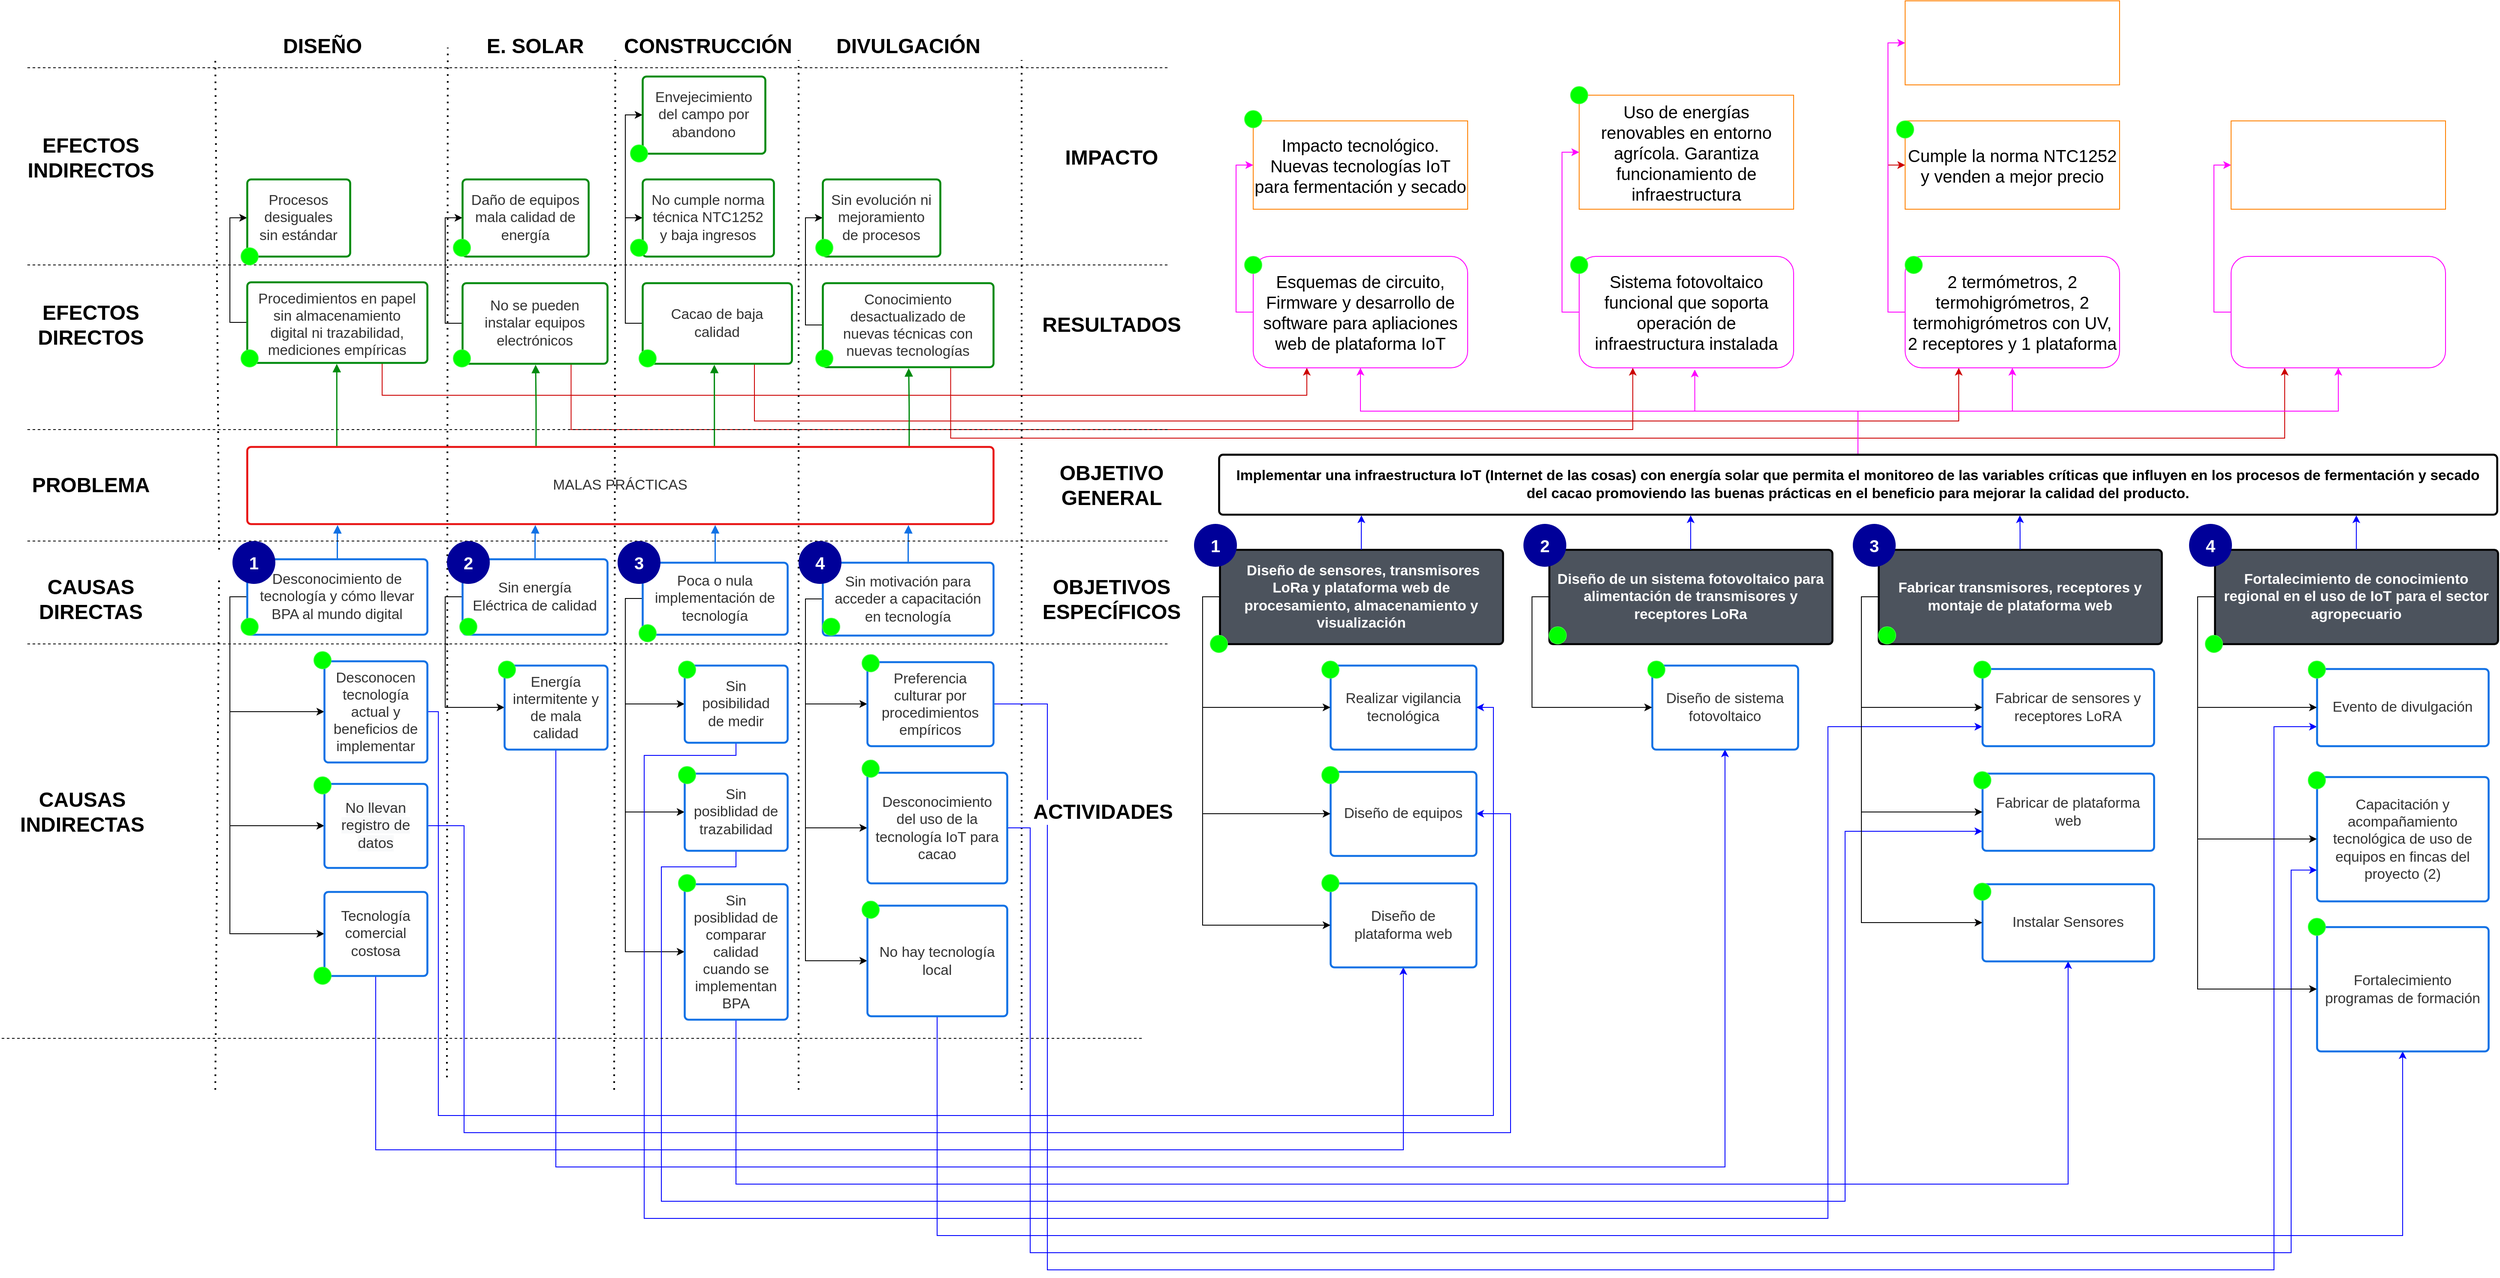 <mxfile version="20.4.1" type="github" pages="2">
  <diagram id="nxbP9ufkAd6UfLEAyTEt" name="Arbol de problemas">
    <mxGraphModel dx="4382" dy="1905" grid="1" gridSize="10" guides="1" tooltips="1" connect="1" arrows="1" fold="1" page="1" pageScale="1" pageWidth="827" pageHeight="1169" math="0" shadow="0">
      <root>
        <mxCell id="0" />
        <mxCell id="1" parent="0" />
        <mxCell id="y1gLRwEpjePrzFJidSWK-38" style="edgeStyle=orthogonalEdgeStyle;rounded=0;orthogonalLoop=1;jettySize=auto;html=1;exitX=0;exitY=0.5;exitDx=0;exitDy=0;entryX=0;entryY=0.5;entryDx=0;entryDy=0;" parent="1" source="y1gLRwEpjePrzFJidSWK-4" target="y1gLRwEpjePrzFJidSWK-9" edge="1">
          <mxGeometry relative="1" as="geometry" />
        </mxCell>
        <mxCell id="y1PfEQ1NS_R_pBmvr7h7-12" style="edgeStyle=orthogonalEdgeStyle;rounded=0;orthogonalLoop=1;jettySize=auto;html=1;exitX=0;exitY=0.5;exitDx=0;exitDy=0;entryX=0;entryY=0.5;entryDx=0;entryDy=0;fontSize=20;fontColor=#FFFFFF;" parent="1" source="y1gLRwEpjePrzFJidSWK-4" target="y1PfEQ1NS_R_pBmvr7h7-11" edge="1">
          <mxGeometry relative="1" as="geometry" />
        </mxCell>
        <mxCell id="y1PfEQ1NS_R_pBmvr7h7-53" style="edgeStyle=orthogonalEdgeStyle;rounded=0;orthogonalLoop=1;jettySize=auto;html=1;exitX=0;exitY=0.5;exitDx=0;exitDy=0;entryX=0;entryY=0.5;entryDx=0;entryDy=0;fontSize=20;fontColor=#000000;" parent="1" source="y1gLRwEpjePrzFJidSWK-4" target="y1PfEQ1NS_R_pBmvr7h7-52" edge="1">
          <mxGeometry relative="1" as="geometry" />
        </mxCell>
        <UserObject label="Desconocimiento de tecnología y cómo llevar BPA al mundo digital" lucidchartObjectId="50w0yAb6vamF" id="y1gLRwEpjePrzFJidSWK-4">
          <mxCell style="html=1;overflow=block;blockSpacing=1;whiteSpace=wrap;fontSize=16.7;fontColor=#333333;align=center;spacing=9;strokeColor=#1071e5;strokeOpacity=100;rounded=1;absoluteArcSize=1;arcSize=9;strokeWidth=2.3;" parent="1" vertex="1">
            <mxGeometry x="-43" y="1221" width="210" height="88" as="geometry" />
          </mxCell>
        </UserObject>
        <UserObject label="MALAS PRÁCTICAS" lucidchartObjectId="nix0~V2PDqla" id="y1gLRwEpjePrzFJidSWK-5">
          <mxCell style="html=1;overflow=block;blockSpacing=1;whiteSpace=wrap;fontSize=16.7;fontColor=#333333;align=center;spacing=9;strokeColor=#e81313;strokeOpacity=100;rounded=1;absoluteArcSize=1;arcSize=9;strokeWidth=2.3;" parent="1" vertex="1">
            <mxGeometry x="-43" y="1090" width="870" height="90" as="geometry" />
          </mxCell>
        </UserObject>
        <mxCell id="y1gLRwEpjePrzFJidSWK-39" style="edgeStyle=orthogonalEdgeStyle;rounded=0;orthogonalLoop=1;jettySize=auto;html=1;exitX=0;exitY=0.5;exitDx=0;exitDy=0;entryX=0;entryY=0.5;entryDx=0;entryDy=0;" parent="1" source="y1gLRwEpjePrzFJidSWK-6" target="y1gLRwEpjePrzFJidSWK-11" edge="1">
          <mxGeometry relative="1" as="geometry" />
        </mxCell>
        <UserObject label="Sin energía Eléctrica de calidad" lucidchartObjectId="5vx0oRoR8o8n" id="y1gLRwEpjePrzFJidSWK-6">
          <mxCell style="html=1;overflow=block;blockSpacing=1;whiteSpace=wrap;fontSize=16.7;fontColor=#333333;align=center;spacing=9;strokeColor=#1071e5;strokeOpacity=100;rounded=1;absoluteArcSize=1;arcSize=9;strokeWidth=2.3;" parent="1" vertex="1">
            <mxGeometry x="208" y="1221" width="169" height="88" as="geometry" />
          </mxCell>
        </UserObject>
        <mxCell id="y1gLRwEpjePrzFJidSWK-41" style="edgeStyle=orthogonalEdgeStyle;rounded=0;orthogonalLoop=1;jettySize=auto;html=1;exitX=0;exitY=0.5;exitDx=0;exitDy=0;entryX=0;entryY=0.5;entryDx=0;entryDy=0;" parent="1" source="y1gLRwEpjePrzFJidSWK-7" target="y1gLRwEpjePrzFJidSWK-13" edge="1">
          <mxGeometry relative="1" as="geometry" />
        </mxCell>
        <mxCell id="y1gLRwEpjePrzFJidSWK-42" style="edgeStyle=orthogonalEdgeStyle;rounded=0;orthogonalLoop=1;jettySize=auto;html=1;exitX=0;exitY=0.5;exitDx=0;exitDy=0;entryX=0;entryY=0.5;entryDx=0;entryDy=0;" parent="1" source="y1gLRwEpjePrzFJidSWK-7" target="y1gLRwEpjePrzFJidSWK-10" edge="1">
          <mxGeometry relative="1" as="geometry" />
        </mxCell>
        <mxCell id="y1gLRwEpjePrzFJidSWK-43" style="edgeStyle=orthogonalEdgeStyle;rounded=0;orthogonalLoop=1;jettySize=auto;html=1;exitX=0;exitY=0.5;exitDx=0;exitDy=0;entryX=0;entryY=0.5;entryDx=0;entryDy=0;" parent="1" source="y1gLRwEpjePrzFJidSWK-7" target="y1gLRwEpjePrzFJidSWK-14" edge="1">
          <mxGeometry relative="1" as="geometry" />
        </mxCell>
        <UserObject label="Poca o nula implementación de tecnología" lucidchartObjectId="uwx0kRfbo4vk" id="y1gLRwEpjePrzFJidSWK-7">
          <mxCell style="html=1;overflow=block;blockSpacing=1;whiteSpace=wrap;fontSize=16.7;fontColor=#333333;align=center;spacing=9;strokeColor=#1071e5;strokeOpacity=100;rounded=1;absoluteArcSize=1;arcSize=9;strokeWidth=2.3;" parent="1" vertex="1">
            <mxGeometry x="418" y="1225" width="169" height="84" as="geometry" />
          </mxCell>
        </UserObject>
        <mxCell id="5jBU4jL0vWlWmlJcorjr-8" style="edgeStyle=orthogonalEdgeStyle;rounded=0;orthogonalLoop=1;jettySize=auto;html=1;exitX=0;exitY=0.5;exitDx=0;exitDy=0;entryX=0;entryY=0.5;entryDx=0;entryDy=0;" parent="1" source="y1gLRwEpjePrzFJidSWK-8" target="y1gLRwEpjePrzFJidSWK-21" edge="1">
          <mxGeometry relative="1" as="geometry" />
        </mxCell>
        <mxCell id="y1PfEQ1NS_R_pBmvr7h7-48" style="edgeStyle=orthogonalEdgeStyle;rounded=0;orthogonalLoop=1;jettySize=auto;html=1;exitX=0;exitY=0.5;exitDx=0;exitDy=0;entryX=0;entryY=0.5;entryDx=0;entryDy=0;fontSize=20;fontColor=#000000;" parent="1" source="y1gLRwEpjePrzFJidSWK-8" target="y1PfEQ1NS_R_pBmvr7h7-47" edge="1">
          <mxGeometry relative="1" as="geometry" />
        </mxCell>
        <mxCell id="y1PfEQ1NS_R_pBmvr7h7-64" style="edgeStyle=orthogonalEdgeStyle;rounded=0;orthogonalLoop=1;jettySize=auto;html=1;exitX=0;exitY=0.5;exitDx=0;exitDy=0;entryX=0;entryY=0.5;entryDx=0;entryDy=0;fontSize=20;fontColor=#000000;" parent="1" source="y1gLRwEpjePrzFJidSWK-8" target="y1PfEQ1NS_R_pBmvr7h7-63" edge="1">
          <mxGeometry relative="1" as="geometry" />
        </mxCell>
        <UserObject label="Sin motivación para acceder a capacitación en tecnología" lucidchartObjectId="0yx0bYM9q7a3" id="y1gLRwEpjePrzFJidSWK-8">
          <mxCell style="html=1;overflow=block;blockSpacing=1;whiteSpace=wrap;fontSize=16.7;fontColor=#333333;align=center;spacing=9;strokeColor=#1071e5;strokeOpacity=100;rounded=1;absoluteArcSize=1;arcSize=9;strokeWidth=2.3;" parent="1" vertex="1">
            <mxGeometry x="628" y="1225" width="199" height="85" as="geometry" />
          </mxCell>
        </UserObject>
        <mxCell id="Dnhiyiwgh37lcLuEltPn-53" style="edgeStyle=orthogonalEdgeStyle;rounded=0;orthogonalLoop=1;jettySize=auto;html=1;exitX=1;exitY=0.5;exitDx=0;exitDy=0;entryX=1;entryY=0.5;entryDx=0;entryDy=0;fontFamily=Helvetica;fontSize=12;fontColor=default;strokeColor=#0000FF;" edge="1" parent="1" source="y1gLRwEpjePrzFJidSWK-9" target="y1PfEQ1NS_R_pBmvr7h7-15">
          <mxGeometry relative="1" as="geometry">
            <Array as="points">
              <mxPoint x="210" y="1532" />
              <mxPoint x="210" y="1890" />
              <mxPoint x="1430" y="1890" />
              <mxPoint x="1430" y="1518" />
            </Array>
          </mxGeometry>
        </mxCell>
        <UserObject label="&lt;span style=&quot;color: rgb(51, 51, 51); font-family: Helvetica; font-size: 17px; font-style: normal; font-variant-ligatures: normal; font-variant-caps: normal; font-weight: 400; letter-spacing: normal; orphans: 2; text-align: center; text-indent: 0px; text-transform: none; widows: 2; word-spacing: 0px; -webkit-text-stroke-width: 0px; background-color: rgb(248, 249, 250); text-decoration-thickness: initial; text-decoration-style: initial; text-decoration-color: initial; float: none; display: inline !important;&quot;&gt;No llevan registro de datos&lt;/span&gt;&lt;br&gt;" lucidchartObjectId="GBx0LkfUUHu6" id="y1gLRwEpjePrzFJidSWK-9">
          <mxCell style="html=1;overflow=block;blockSpacing=1;whiteSpace=wrap;fontSize=16.7;fontColor=#333333;align=center;spacing=9;strokeColor=#1071e5;strokeOpacity=100;rounded=1;absoluteArcSize=1;arcSize=9;strokeWidth=2.3;" parent="1" vertex="1">
            <mxGeometry x="47" y="1483" width="120" height="98" as="geometry" />
          </mxCell>
        </UserObject>
        <mxCell id="Dnhiyiwgh37lcLuEltPn-57" style="edgeStyle=orthogonalEdgeStyle;rounded=0;orthogonalLoop=1;jettySize=auto;html=1;exitX=0.5;exitY=1;exitDx=0;exitDy=0;entryX=0;entryY=0.75;entryDx=0;entryDy=0;fontFamily=Helvetica;fontSize=12;fontColor=default;strokeColor=#0000FF;" edge="1" parent="1" source="y1gLRwEpjePrzFJidSWK-10" target="y1PfEQ1NS_R_pBmvr7h7-24">
          <mxGeometry relative="1" as="geometry">
            <Array as="points">
              <mxPoint x="527" y="1580" />
              <mxPoint x="440" y="1580" />
              <mxPoint x="440" y="1970" />
              <mxPoint x="1820" y="1970" />
              <mxPoint x="1820" y="1539" />
            </Array>
          </mxGeometry>
        </mxCell>
        <UserObject label="Sin posiblidad de trazabilidad" lucidchartObjectId="3Bx0pORC3kEz" id="y1gLRwEpjePrzFJidSWK-10">
          <mxCell style="html=1;overflow=block;blockSpacing=1;whiteSpace=wrap;fontSize=16.7;fontColor=#333333;align=center;spacing=9;strokeColor=#1071e5;strokeOpacity=100;rounded=1;absoluteArcSize=1;arcSize=9;strokeWidth=2.3;" parent="1" vertex="1">
            <mxGeometry x="467" y="1471" width="120" height="90" as="geometry" />
          </mxCell>
        </UserObject>
        <mxCell id="Dnhiyiwgh37lcLuEltPn-55" style="edgeStyle=orthogonalEdgeStyle;rounded=0;orthogonalLoop=1;jettySize=auto;html=1;exitX=0.5;exitY=1;exitDx=0;exitDy=0;entryX=0.5;entryY=1;entryDx=0;entryDy=0;fontFamily=Helvetica;fontSize=12;fontColor=default;strokeColor=#0000FF;" edge="1" parent="1" source="y1gLRwEpjePrzFJidSWK-11" target="y1PfEQ1NS_R_pBmvr7h7-20">
          <mxGeometry relative="1" as="geometry">
            <Array as="points">
              <mxPoint x="317" y="1930" />
              <mxPoint x="1680" y="1930" />
            </Array>
          </mxGeometry>
        </mxCell>
        <UserObject label="Energía intermitente y de mala calidad" lucidchartObjectId="NCx0BWLgL4xI" id="y1gLRwEpjePrzFJidSWK-11">
          <mxCell style="html=1;overflow=block;blockSpacing=1;whiteSpace=wrap;fontSize=16.7;fontColor=#333333;align=center;spacing=9;strokeColor=#1071e5;strokeOpacity=100;rounded=1;absoluteArcSize=1;arcSize=9;strokeWidth=2.3;" parent="1" vertex="1">
            <mxGeometry x="257" y="1345" width="120" height="98" as="geometry" />
          </mxCell>
        </UserObject>
        <mxCell id="Dnhiyiwgh37lcLuEltPn-58" style="edgeStyle=orthogonalEdgeStyle;rounded=0;orthogonalLoop=1;jettySize=auto;html=1;exitX=0.5;exitY=1;exitDx=0;exitDy=0;entryX=0;entryY=0.75;entryDx=0;entryDy=0;fontFamily=Helvetica;fontSize=12;fontColor=default;strokeColor=#0000FF;" edge="1" parent="1" source="y1gLRwEpjePrzFJidSWK-13" target="y1PfEQ1NS_R_pBmvr7h7-23">
          <mxGeometry relative="1" as="geometry">
            <Array as="points">
              <mxPoint x="527" y="1450" />
              <mxPoint x="420" y="1450" />
              <mxPoint x="420" y="1990" />
              <mxPoint x="1800" y="1990" />
              <mxPoint x="1800" y="1417" />
            </Array>
          </mxGeometry>
        </mxCell>
        <UserObject label="Sin posibilidad de medir" lucidchartObjectId="gDx0V2t9FzL9" id="y1gLRwEpjePrzFJidSWK-13">
          <mxCell style="html=1;overflow=block;blockSpacing=1;whiteSpace=wrap;fontSize=16.7;fontColor=#333333;align=center;spacing=9;strokeColor=#1071e5;strokeOpacity=100;rounded=1;absoluteArcSize=1;arcSize=9;strokeWidth=2.3;" parent="1" vertex="1">
            <mxGeometry x="467" y="1345" width="120" height="90" as="geometry" />
          </mxCell>
        </UserObject>
        <mxCell id="Dnhiyiwgh37lcLuEltPn-56" style="edgeStyle=orthogonalEdgeStyle;rounded=0;orthogonalLoop=1;jettySize=auto;html=1;exitX=0.5;exitY=1;exitDx=0;exitDy=0;entryX=0.5;entryY=1;entryDx=0;entryDy=0;fontFamily=Helvetica;fontSize=12;fontColor=default;strokeColor=#0000FF;" edge="1" parent="1" source="y1gLRwEpjePrzFJidSWK-14" target="y1PfEQ1NS_R_pBmvr7h7-43">
          <mxGeometry relative="1" as="geometry">
            <Array as="points">
              <mxPoint x="527" y="1950" />
              <mxPoint x="2080" y="1950" />
            </Array>
          </mxGeometry>
        </mxCell>
        <UserObject label="Sin posiblidad de comparar calidad cuando se implementan BPA" lucidchartObjectId="NDx0eiq1Wggg" id="y1gLRwEpjePrzFJidSWK-14">
          <mxCell style="html=1;overflow=block;blockSpacing=1;whiteSpace=wrap;fontSize=16.7;fontColor=#333333;align=center;spacing=9;strokeColor=#1071e5;strokeOpacity=100;rounded=1;absoluteArcSize=1;arcSize=9;strokeWidth=2.3;" parent="1" vertex="1">
            <mxGeometry x="467" y="1600" width="120" height="158" as="geometry" />
          </mxCell>
        </UserObject>
        <mxCell id="Dnhiyiwgh37lcLuEltPn-61" style="edgeStyle=orthogonalEdgeStyle;rounded=0;orthogonalLoop=1;jettySize=auto;html=1;exitX=1;exitY=0.5;exitDx=0;exitDy=0;entryX=0;entryY=0.75;entryDx=0;entryDy=0;fontFamily=Helvetica;fontSize=12;fontColor=default;strokeColor=#0000FF;" edge="1" parent="1" source="y1gLRwEpjePrzFJidSWK-21" target="y1PfEQ1NS_R_pBmvr7h7-29">
          <mxGeometry relative="1" as="geometry">
            <Array as="points">
              <mxPoint x="890" y="1390" />
              <mxPoint x="890" y="2050" />
              <mxPoint x="2320" y="2050" />
              <mxPoint x="2320" y="1417" />
            </Array>
          </mxGeometry>
        </mxCell>
        <UserObject label="Preferencia culturar por procedimientos empíricos" lucidchartObjectId="iGx0gmcVgOEP" id="y1gLRwEpjePrzFJidSWK-21">
          <mxCell style="html=1;overflow=block;blockSpacing=1;whiteSpace=wrap;fontSize=16.7;fontColor=#333333;align=center;spacing=9;strokeColor=#1071e5;strokeOpacity=100;rounded=1;absoluteArcSize=1;arcSize=9;strokeWidth=2.3;" parent="1" vertex="1">
            <mxGeometry x="680" y="1341" width="147" height="98" as="geometry" />
          </mxCell>
        </UserObject>
        <UserObject label="" lucidchartObjectId="vHx0NTHHManW" id="y1gLRwEpjePrzFJidSWK-23">
          <mxCell style="html=1;jettySize=18;whiteSpace=wrap;fontSize=13;strokeColor=#1071e5;strokeOpacity=100;strokeWidth=1.5;rounded=1;arcSize=12;edgeStyle=orthogonalEdgeStyle;startArrow=none;endArrow=block;endFill=1;exitX=0.5;exitY=-0.012;exitPerimeter=0;entryX=0.121;entryY=1.012;entryPerimeter=0;" parent="1" source="y1gLRwEpjePrzFJidSWK-4" target="y1gLRwEpjePrzFJidSWK-5" edge="1">
            <mxGeometry width="100" height="100" relative="1" as="geometry">
              <Array as="points" />
            </mxGeometry>
          </mxCell>
        </UserObject>
        <UserObject label="" lucidchartObjectId="xHx0nz4e0jUj" id="y1gLRwEpjePrzFJidSWK-24">
          <mxCell style="html=1;jettySize=18;whiteSpace=wrap;fontSize=13;strokeColor=#1071e5;strokeOpacity=100;strokeWidth=1.5;rounded=1;arcSize=12;edgeStyle=orthogonalEdgeStyle;startArrow=none;endArrow=block;endFill=1;exitX=0.5;exitY=-0.012;exitPerimeter=0;entryX=0.386;entryY=1.012;entryPerimeter=0;" parent="1" source="y1gLRwEpjePrzFJidSWK-6" target="y1gLRwEpjePrzFJidSWK-5" edge="1">
            <mxGeometry width="100" height="100" relative="1" as="geometry">
              <Array as="points" />
            </mxGeometry>
          </mxCell>
        </UserObject>
        <UserObject label="" lucidchartObjectId="zHx0vyu-2az-" id="y1gLRwEpjePrzFJidSWK-25">
          <mxCell style="html=1;jettySize=18;whiteSpace=wrap;fontSize=13;strokeColor=#1071e5;strokeOpacity=100;strokeWidth=1.5;rounded=1;arcSize=12;edgeStyle=orthogonalEdgeStyle;startArrow=none;endArrow=block;endFill=1;exitX=0.5;exitY=-0.013;exitPerimeter=0;entryX=0.627;entryY=1.012;entryPerimeter=0;" parent="1" source="y1gLRwEpjePrzFJidSWK-7" target="y1gLRwEpjePrzFJidSWK-5" edge="1">
            <mxGeometry width="100" height="100" relative="1" as="geometry">
              <Array as="points" />
            </mxGeometry>
          </mxCell>
        </UserObject>
        <UserObject label="" lucidchartObjectId="BHx0bPGhEJXR" id="y1gLRwEpjePrzFJidSWK-26">
          <mxCell style="html=1;jettySize=18;whiteSpace=wrap;fontSize=13;strokeColor=#1071e5;strokeOpacity=100;strokeWidth=1.5;rounded=1;arcSize=12;edgeStyle=orthogonalEdgeStyle;startArrow=none;endArrow=block;endFill=1;exitX=0.5;exitY=-0.013;exitPerimeter=0;entryX=0.886;entryY=1.012;entryPerimeter=0;" parent="1" source="y1gLRwEpjePrzFJidSWK-8" target="y1gLRwEpjePrzFJidSWK-5" edge="1">
            <mxGeometry width="100" height="100" relative="1" as="geometry">
              <Array as="points" />
            </mxGeometry>
          </mxCell>
        </UserObject>
        <mxCell id="5jBU4jL0vWlWmlJcorjr-9" style="edgeStyle=orthogonalEdgeStyle;rounded=0;orthogonalLoop=1;jettySize=auto;html=1;exitX=0;exitY=0.5;exitDx=0;exitDy=0;entryX=0;entryY=0.5;entryDx=0;entryDy=0;" parent="1" source="y1gLRwEpjePrzFJidSWK-27" target="y1gLRwEpjePrzFJidSWK-35" edge="1">
          <mxGeometry relative="1" as="geometry" />
        </mxCell>
        <mxCell id="Dnhiyiwgh37lcLuEltPn-89" style="edgeStyle=orthogonalEdgeStyle;rounded=0;orthogonalLoop=1;jettySize=auto;html=1;exitX=0.75;exitY=1;exitDx=0;exitDy=0;entryX=0.25;entryY=1;entryDx=0;entryDy=0;strokeColor=#CC0000;fontFamily=Helvetica;fontSize=12;fontColor=default;" edge="1" parent="1" source="y1gLRwEpjePrzFJidSWK-27" target="y1PfEQ1NS_R_pBmvr7h7-54">
          <mxGeometry relative="1" as="geometry">
            <Array as="points">
              <mxPoint x="115" y="1030" />
              <mxPoint x="1193" y="1030" />
            </Array>
          </mxGeometry>
        </mxCell>
        <UserObject label="Procedimientos en papel sin almacenamiento digital ni trazabilidad, mediciones empíricas" lucidchartObjectId="PHx09gBbS~Wa" id="y1gLRwEpjePrzFJidSWK-27">
          <mxCell style="html=1;overflow=block;blockSpacing=1;whiteSpace=wrap;fontSize=16.7;fontColor=#333333;align=center;spacing=9;strokeColor=#008a0e;strokeOpacity=100;rounded=1;absoluteArcSize=1;arcSize=9;strokeWidth=2.3;" parent="1" vertex="1">
            <mxGeometry x="-43" y="898" width="210" height="94" as="geometry" />
          </mxCell>
        </UserObject>
        <mxCell id="5jBU4jL0vWlWmlJcorjr-10" style="edgeStyle=orthogonalEdgeStyle;rounded=0;orthogonalLoop=1;jettySize=auto;html=1;exitX=0;exitY=0.5;exitDx=0;exitDy=0;entryX=0;entryY=0.5;entryDx=0;entryDy=0;" parent="1" source="y1gLRwEpjePrzFJidSWK-28" target="y1gLRwEpjePrzFJidSWK-36" edge="1">
          <mxGeometry relative="1" as="geometry" />
        </mxCell>
        <mxCell id="Dnhiyiwgh37lcLuEltPn-90" style="edgeStyle=orthogonalEdgeStyle;rounded=0;orthogonalLoop=1;jettySize=auto;html=1;exitX=0.75;exitY=1;exitDx=0;exitDy=0;entryX=0.25;entryY=1;entryDx=0;entryDy=0;strokeColor=#CC0000;fontFamily=Helvetica;fontSize=12;fontColor=default;" edge="1" parent="1" source="y1gLRwEpjePrzFJidSWK-28" target="y1PfEQ1NS_R_pBmvr7h7-55">
          <mxGeometry relative="1" as="geometry">
            <Array as="points">
              <mxPoint x="335" y="1070" />
              <mxPoint x="1573" y="1070" />
            </Array>
          </mxGeometry>
        </mxCell>
        <UserObject label="No se pueden instalar equipos electrónicos" lucidchartObjectId="8Hx0z74Eu40t" id="y1gLRwEpjePrzFJidSWK-28">
          <mxCell style="html=1;overflow=block;blockSpacing=1;whiteSpace=wrap;fontSize=16.7;fontColor=#333333;align=center;spacing=9;strokeColor=#008a0e;strokeOpacity=100;rounded=1;absoluteArcSize=1;arcSize=9;strokeWidth=2.3;" parent="1" vertex="1">
            <mxGeometry x="208" y="899" width="169" height="94" as="geometry" />
          </mxCell>
        </UserObject>
        <mxCell id="5jBU4jL0vWlWmlJcorjr-11" style="edgeStyle=orthogonalEdgeStyle;rounded=0;orthogonalLoop=1;jettySize=auto;html=1;exitX=0;exitY=0.5;exitDx=0;exitDy=0;entryX=0;entryY=0.5;entryDx=0;entryDy=0;" parent="1" source="y1gLRwEpjePrzFJidSWK-29" target="y1gLRwEpjePrzFJidSWK-37" edge="1">
          <mxGeometry relative="1" as="geometry" />
        </mxCell>
        <mxCell id="5jBU4jL0vWlWmlJcorjr-12" style="edgeStyle=orthogonalEdgeStyle;rounded=0;orthogonalLoop=1;jettySize=auto;html=1;exitX=0;exitY=0.5;exitDx=0;exitDy=0;entryX=0;entryY=0.5;entryDx=0;entryDy=0;" parent="1" source="y1gLRwEpjePrzFJidSWK-29" target="5jBU4jL0vWlWmlJcorjr-3" edge="1">
          <mxGeometry relative="1" as="geometry" />
        </mxCell>
        <mxCell id="Dnhiyiwgh37lcLuEltPn-91" style="edgeStyle=orthogonalEdgeStyle;rounded=0;orthogonalLoop=1;jettySize=auto;html=1;exitX=0.75;exitY=1;exitDx=0;exitDy=0;entryX=0.25;entryY=1;entryDx=0;entryDy=0;strokeColor=#CC0000;fontFamily=Helvetica;fontSize=12;fontColor=default;" edge="1" parent="1" source="y1gLRwEpjePrzFJidSWK-29" target="y1PfEQ1NS_R_pBmvr7h7-56">
          <mxGeometry relative="1" as="geometry">
            <Array as="points">
              <mxPoint x="548" y="1060" />
              <mxPoint x="1953" y="1060" />
            </Array>
          </mxGeometry>
        </mxCell>
        <UserObject label="Cacao de baja calidad" lucidchartObjectId=".Hx0B2oDnWfM" id="y1gLRwEpjePrzFJidSWK-29">
          <mxCell style="html=1;overflow=block;blockSpacing=1;whiteSpace=wrap;fontSize=16.7;fontColor=#333333;align=center;spacing=9;strokeColor=#008a0e;strokeOpacity=100;rounded=1;absoluteArcSize=1;arcSize=9;strokeWidth=2.3;" parent="1" vertex="1">
            <mxGeometry x="418" y="899" width="174" height="94" as="geometry" />
          </mxCell>
        </UserObject>
        <mxCell id="5jBU4jL0vWlWmlJcorjr-13" style="edgeStyle=orthogonalEdgeStyle;rounded=0;orthogonalLoop=1;jettySize=auto;html=1;exitX=0;exitY=0.5;exitDx=0;exitDy=0;entryX=0;entryY=0.5;entryDx=0;entryDy=0;" parent="1" source="y1gLRwEpjePrzFJidSWK-30" target="5jBU4jL0vWlWmlJcorjr-1" edge="1">
          <mxGeometry relative="1" as="geometry" />
        </mxCell>
        <mxCell id="Dnhiyiwgh37lcLuEltPn-92" style="edgeStyle=orthogonalEdgeStyle;rounded=0;orthogonalLoop=1;jettySize=auto;html=1;exitX=0.75;exitY=1;exitDx=0;exitDy=0;entryX=0.25;entryY=1;entryDx=0;entryDy=0;strokeColor=#CC0000;fontFamily=Helvetica;fontSize=12;fontColor=default;" edge="1" parent="1" source="y1gLRwEpjePrzFJidSWK-30" target="y1PfEQ1NS_R_pBmvr7h7-57">
          <mxGeometry relative="1" as="geometry">
            <Array as="points">
              <mxPoint x="777" y="1080" />
              <mxPoint x="2333" y="1080" />
            </Array>
          </mxGeometry>
        </mxCell>
        <UserObject label="Conocimiento desactualizado de nuevas técnicas con nuevas tecnologías" lucidchartObjectId="zIx0m9s~_KKR" id="y1gLRwEpjePrzFJidSWK-30">
          <mxCell style="html=1;overflow=block;blockSpacing=1;whiteSpace=wrap;fontSize=16.7;fontColor=#333333;align=center;spacing=9;strokeColor=#008a0e;strokeOpacity=100;rounded=1;absoluteArcSize=1;arcSize=9;strokeWidth=2.3;" parent="1" vertex="1">
            <mxGeometry x="628" y="899" width="199" height="98" as="geometry" />
          </mxCell>
        </UserObject>
        <UserObject label="" lucidchartObjectId="LIx0cviYYW0X" id="y1gLRwEpjePrzFJidSWK-31">
          <mxCell style="html=1;jettySize=18;whiteSpace=wrap;fontSize=13;strokeColor=#008a0e;strokeOpacity=100;strokeWidth=1.5;rounded=1;arcSize=12;edgeStyle=orthogonalEdgeStyle;startArrow=none;endArrow=block;endFill=1;exitX=0.12;exitY=-0.012;exitPerimeter=0;entryX=0.497;entryY=1.012;entryPerimeter=0;" parent="1" source="y1gLRwEpjePrzFJidSWK-5" target="y1gLRwEpjePrzFJidSWK-27" edge="1">
            <mxGeometry width="100" height="100" relative="1" as="geometry">
              <Array as="points" />
            </mxGeometry>
          </mxCell>
        </UserObject>
        <UserObject label="" lucidchartObjectId="WIx0hoiDE~Fc" id="y1gLRwEpjePrzFJidSWK-32">
          <mxCell style="html=1;jettySize=18;whiteSpace=wrap;fontSize=13;strokeColor=#008a0e;strokeOpacity=100;strokeWidth=1.5;rounded=1;arcSize=12;edgeStyle=orthogonalEdgeStyle;startArrow=none;endArrow=block;endFill=1;exitX=0.387;exitY=-0.012;exitPerimeter=0;entryX=0.504;entryY=1.012;entryPerimeter=0;" parent="1" source="y1gLRwEpjePrzFJidSWK-5" target="y1gLRwEpjePrzFJidSWK-28" edge="1">
            <mxGeometry width="100" height="100" relative="1" as="geometry">
              <Array as="points" />
            </mxGeometry>
          </mxCell>
        </UserObject>
        <UserObject label="" lucidchartObjectId="0Ix01q2j21pl" id="y1gLRwEpjePrzFJidSWK-33">
          <mxCell style="html=1;jettySize=18;whiteSpace=wrap;fontSize=13;strokeColor=#008a0e;strokeOpacity=100;strokeWidth=1.5;rounded=1;arcSize=12;edgeStyle=orthogonalEdgeStyle;startArrow=none;endArrow=block;endFill=1;exitX=0.626;exitY=-0.012;exitPerimeter=0;entryX=0.48;entryY=1.012;entryPerimeter=0;" parent="1" source="y1gLRwEpjePrzFJidSWK-5" target="y1gLRwEpjePrzFJidSWK-29" edge="1">
            <mxGeometry width="100" height="100" relative="1" as="geometry">
              <Array as="points" />
            </mxGeometry>
          </mxCell>
        </UserObject>
        <UserObject label="" lucidchartObjectId="7Ix0qphxRs9T" id="y1gLRwEpjePrzFJidSWK-34">
          <mxCell style="html=1;jettySize=18;whiteSpace=wrap;fontSize=13;strokeColor=#008a0e;strokeOpacity=100;strokeWidth=1.5;rounded=1;arcSize=12;edgeStyle=orthogonalEdgeStyle;startArrow=none;endArrow=block;endFill=1;exitX=0.887;exitY=-0.012;exitPerimeter=0;entryX=0.503;entryY=1.011;entryPerimeter=0;" parent="1" source="y1gLRwEpjePrzFJidSWK-5" target="y1gLRwEpjePrzFJidSWK-30" edge="1">
            <mxGeometry width="100" height="100" relative="1" as="geometry">
              <Array as="points" />
            </mxGeometry>
          </mxCell>
        </UserObject>
        <UserObject label="Procesos desiguales sin estándar" lucidchartObjectId="TUx0KD6sIN2B" id="y1gLRwEpjePrzFJidSWK-35">
          <mxCell style="html=1;overflow=block;blockSpacing=1;whiteSpace=wrap;fontSize=16.7;fontColor=#333333;align=center;spacing=9;strokeColor=#008a0e;strokeOpacity=100;rounded=1;absoluteArcSize=1;arcSize=9;strokeWidth=2.3;" parent="1" vertex="1">
            <mxGeometry x="-43" y="778" width="120" height="90" as="geometry" />
          </mxCell>
        </UserObject>
        <UserObject label="Daño de equipos mala calidad de energía" lucidchartObjectId="XUx0ePm0GKDe" id="y1gLRwEpjePrzFJidSWK-36">
          <mxCell style="html=1;overflow=block;blockSpacing=1;whiteSpace=wrap;fontSize=16.7;fontColor=#333333;align=center;spacing=9;strokeColor=#008a0e;strokeOpacity=100;rounded=1;absoluteArcSize=1;arcSize=9;strokeWidth=2.3;" parent="1" vertex="1">
            <mxGeometry x="208" y="778" width="147" height="90" as="geometry" />
          </mxCell>
        </UserObject>
        <UserObject label="No cumple norma técnica NTC1252 y baja ingresos" lucidchartObjectId="1Ux0ggHsKn-0" id="y1gLRwEpjePrzFJidSWK-37">
          <mxCell style="html=1;overflow=block;blockSpacing=1;whiteSpace=wrap;fontSize=16.7;fontColor=#333333;align=center;spacing=9;strokeColor=#008a0e;strokeOpacity=100;rounded=1;absoluteArcSize=1;arcSize=9;strokeWidth=2.3;" parent="1" vertex="1">
            <mxGeometry x="418" y="778" width="153" height="90" as="geometry" />
          </mxCell>
        </UserObject>
        <UserObject label="Sin evolución ni mejoramiento de procesos" lucidchartObjectId="1Ux0ggHsKn-0" id="5jBU4jL0vWlWmlJcorjr-1">
          <mxCell style="html=1;overflow=block;blockSpacing=1;whiteSpace=wrap;fontSize=16.7;fontColor=#333333;align=center;spacing=9;strokeColor=#008a0e;strokeOpacity=100;rounded=1;absoluteArcSize=1;arcSize=9;strokeWidth=2.3;" parent="1" vertex="1">
            <mxGeometry x="628" y="778" width="137" height="90" as="geometry" />
          </mxCell>
        </UserObject>
        <UserObject label="Envejecimiento del campo por abandono" lucidchartObjectId="1Ux0ggHsKn-0" id="5jBU4jL0vWlWmlJcorjr-3">
          <mxCell style="html=1;overflow=block;blockSpacing=1;whiteSpace=wrap;fontSize=16.7;fontColor=#333333;align=center;spacing=9;strokeColor=#008a0e;strokeOpacity=100;rounded=1;absoluteArcSize=1;arcSize=9;strokeWidth=2.3;" parent="1" vertex="1">
            <mxGeometry x="418" y="658" width="143" height="90" as="geometry" />
          </mxCell>
        </UserObject>
        <mxCell id="5jBU4jL0vWlWmlJcorjr-15" value="" style="endArrow=none;dashed=1;html=1;dashPattern=1 3;strokeWidth=2;rounded=0;" parent="1" edge="1">
          <mxGeometry width="50" height="50" relative="1" as="geometry">
            <mxPoint x="190" y="1825.5" as="sourcePoint" />
            <mxPoint x="191" y="624.5" as="targetPoint" />
          </mxGeometry>
        </mxCell>
        <mxCell id="5jBU4jL0vWlWmlJcorjr-16" value="" style="endArrow=none;dashed=1;html=1;dashPattern=1 3;strokeWidth=2;rounded=0;" parent="1" edge="1">
          <mxGeometry width="50" height="50" relative="1" as="geometry">
            <mxPoint x="385" y="1840" as="sourcePoint" />
            <mxPoint x="386.29" y="639" as="targetPoint" />
          </mxGeometry>
        </mxCell>
        <mxCell id="5jBU4jL0vWlWmlJcorjr-17" value="" style="endArrow=none;dashed=1;html=1;dashPattern=1 3;strokeWidth=2;rounded=0;" parent="1" edge="1">
          <mxGeometry width="50" height="50" relative="1" as="geometry">
            <mxPoint x="600" y="1840" as="sourcePoint" />
            <mxPoint x="600" y="639" as="targetPoint" />
          </mxGeometry>
        </mxCell>
        <mxCell id="5jBU4jL0vWlWmlJcorjr-18" value="" style="endArrow=none;dashed=1;html=1;dashPattern=1 3;strokeWidth=2;rounded=0;" parent="1" edge="1">
          <mxGeometry width="50" height="50" relative="1" as="geometry">
            <mxPoint x="860" y="1840" as="sourcePoint" />
            <mxPoint x="860" y="639" as="targetPoint" />
          </mxGeometry>
        </mxCell>
        <mxCell id="5jBU4jL0vWlWmlJcorjr-19" value="" style="endArrow=none;dashed=1;html=1;dashPattern=1 3;strokeWidth=2;rounded=0;startArrow=none;" parent="1" edge="1">
          <mxGeometry width="50" height="50" relative="1" as="geometry">
            <mxPoint x="-75.619" y="1210" as="sourcePoint" />
            <mxPoint x="-80" y="639" as="targetPoint" />
          </mxGeometry>
        </mxCell>
        <mxCell id="5jBU4jL0vWlWmlJcorjr-20" value="&lt;font style=&quot;font-size: 24px;&quot;&gt;&lt;b&gt;OBJETIVOS ESPECÍFICOS&lt;/b&gt;&lt;/font&gt;" style="text;html=1;strokeColor=none;fillColor=none;align=center;verticalAlign=middle;whiteSpace=wrap;rounded=0;labelBackgroundColor=#ffffff;" parent="1" vertex="1">
          <mxGeometry x="880" y="1237.5" width="170" height="60" as="geometry" />
        </mxCell>
        <mxCell id="5jBU4jL0vWlWmlJcorjr-21" value="&lt;span style=&quot;font-size: 24px;&quot;&gt;&lt;b&gt;E. SOLAR&lt;/b&gt;&lt;/span&gt;" style="text;html=1;strokeColor=none;fillColor=none;align=center;verticalAlign=middle;whiteSpace=wrap;rounded=0;labelBackgroundColor=#ffffff;" parent="1" vertex="1">
          <mxGeometry x="217.5" y="608" width="150" height="30" as="geometry" />
        </mxCell>
        <mxCell id="5jBU4jL0vWlWmlJcorjr-22" value="&lt;span style=&quot;font-size: 24px;&quot;&gt;&lt;b&gt;CONSTRUCCIÓN&lt;/b&gt;&lt;/span&gt;" style="text;html=1;strokeColor=none;fillColor=none;align=center;verticalAlign=middle;whiteSpace=wrap;rounded=0;labelBackgroundColor=#ffffff;" parent="1" vertex="1">
          <mxGeometry x="380" y="608" width="229" height="30" as="geometry" />
        </mxCell>
        <mxCell id="5jBU4jL0vWlWmlJcorjr-23" value="&lt;font style=&quot;font-size: 24px;&quot;&gt;&lt;b&gt;DIVULGACIÓN&lt;/b&gt;&lt;/font&gt;" style="text;html=1;strokeColor=none;fillColor=none;align=center;verticalAlign=middle;whiteSpace=wrap;rounded=0;labelBackgroundColor=#ffffff;" parent="1" vertex="1">
          <mxGeometry x="633.75" y="608" width="187.5" height="30" as="geometry" />
        </mxCell>
        <mxCell id="ZrvnaW-O_str4oIsPL8D-1" value="" style="endArrow=none;dashed=1;html=1;rounded=0;fontSize=18;" parent="1" edge="1">
          <mxGeometry width="50" height="50" relative="1" as="geometry">
            <mxPoint x="1030" y="1320" as="sourcePoint" />
            <mxPoint x="-300" y="1320" as="targetPoint" />
          </mxGeometry>
        </mxCell>
        <mxCell id="ZrvnaW-O_str4oIsPL8D-2" value="" style="endArrow=none;dashed=1;html=1;rounded=0;fontSize=18;" parent="1" edge="1">
          <mxGeometry width="50" height="50" relative="1" as="geometry">
            <mxPoint x="1000" y="1780" as="sourcePoint" />
            <mxPoint x="-330" y="1780" as="targetPoint" />
          </mxGeometry>
        </mxCell>
        <mxCell id="ZrvnaW-O_str4oIsPL8D-3" value="" style="endArrow=none;dashed=1;html=1;rounded=0;fontSize=18;" parent="1" edge="1">
          <mxGeometry width="50" height="50" relative="1" as="geometry">
            <mxPoint x="1030" y="1200" as="sourcePoint" />
            <mxPoint x="-300" y="1200" as="targetPoint" />
          </mxGeometry>
        </mxCell>
        <mxCell id="ZrvnaW-O_str4oIsPL8D-4" value="" style="endArrow=none;dashed=1;html=1;rounded=0;fontSize=18;" parent="1" edge="1">
          <mxGeometry width="50" height="50" relative="1" as="geometry">
            <mxPoint x="1030" y="1070" as="sourcePoint" />
            <mxPoint x="-300" y="1070" as="targetPoint" />
          </mxGeometry>
        </mxCell>
        <mxCell id="ZrvnaW-O_str4oIsPL8D-5" value="" style="endArrow=none;dashed=1;html=1;rounded=0;fontSize=18;" parent="1" edge="1">
          <mxGeometry width="50" height="50" relative="1" as="geometry">
            <mxPoint x="1030" y="878" as="sourcePoint" />
            <mxPoint x="-300" y="878" as="targetPoint" />
          </mxGeometry>
        </mxCell>
        <mxCell id="ZrvnaW-O_str4oIsPL8D-6" value="" style="endArrow=none;dashed=1;html=1;rounded=0;fontSize=18;" parent="1" edge="1">
          <mxGeometry width="50" height="50" relative="1" as="geometry">
            <mxPoint x="1030" y="648" as="sourcePoint" />
            <mxPoint x="-300" y="648" as="targetPoint" />
          </mxGeometry>
        </mxCell>
        <mxCell id="ZrvnaW-O_str4oIsPL8D-8" value="&lt;font style=&quot;font-size: 24px;&quot;&gt;&lt;b&gt;OBJETIVO GENERAL&lt;/b&gt;&lt;/font&gt;" style="text;html=1;strokeColor=none;fillColor=none;align=center;verticalAlign=middle;whiteSpace=wrap;rounded=0;labelBackgroundColor=#ffffff;" parent="1" vertex="1">
          <mxGeometry x="885" y="1100" width="160" height="70" as="geometry" />
        </mxCell>
        <mxCell id="ZrvnaW-O_str4oIsPL8D-10" value="&lt;font style=&quot;font-size: 24px;&quot;&gt;&lt;b&gt;ACTIVIDADES&lt;/b&gt;&lt;/font&gt;" style="text;html=1;strokeColor=none;fillColor=none;align=center;verticalAlign=middle;whiteSpace=wrap;rounded=0;labelBackgroundColor=#ffffff;" parent="1" vertex="1">
          <mxGeometry x="860" y="1501" width="190" height="30" as="geometry" />
        </mxCell>
        <mxCell id="ZrvnaW-O_str4oIsPL8D-11" value="&lt;span style=&quot;font-size: 24px;&quot;&gt;&lt;b&gt;RESULTADOS&lt;/b&gt;&lt;/span&gt;" style="text;html=1;strokeColor=none;fillColor=none;align=center;verticalAlign=middle;whiteSpace=wrap;rounded=0;labelBackgroundColor=#ffffff;" parent="1" vertex="1">
          <mxGeometry x="870" y="933" width="190" height="30" as="geometry" />
        </mxCell>
        <mxCell id="ZrvnaW-O_str4oIsPL8D-12" value="&lt;span style=&quot;font-size: 24px;&quot;&gt;&lt;b&gt;IMPACTO&lt;/b&gt;&lt;/span&gt;" style="text;html=1;strokeColor=none;fillColor=none;align=center;verticalAlign=middle;whiteSpace=wrap;rounded=0;labelBackgroundColor=#ffffff;" parent="1" vertex="1">
          <mxGeometry x="870" y="738" width="190" height="30" as="geometry" />
        </mxCell>
        <mxCell id="ZrvnaW-O_str4oIsPL8D-13" value="&lt;span style=&quot;font-size: 24px;&quot;&gt;&lt;b&gt;DISEÑO&lt;/b&gt;&lt;/span&gt;" style="text;html=1;strokeColor=none;fillColor=none;align=center;verticalAlign=middle;whiteSpace=wrap;rounded=0;labelBackgroundColor=#ffffff;" parent="1" vertex="1">
          <mxGeometry x="-50" y="608" width="190" height="30" as="geometry" />
        </mxCell>
        <mxCell id="YUA0c3IDcDv4na10QjnI-1" value="&lt;b style=&quot;font-size: 20px;&quot;&gt;&lt;font style=&quot;font-size: 20px;&quot;&gt;1&lt;/font&gt;&lt;/b&gt;" style="ellipse;whiteSpace=wrap;html=1;aspect=fixed;labelBackgroundColor=none;fontSize=20;fillColor=#000099;strokeColor=none;fontColor=#FFFFFF;" parent="1" vertex="1">
          <mxGeometry x="-60" y="1200" width="50" height="50" as="geometry" />
        </mxCell>
        <mxCell id="YUA0c3IDcDv4na10QjnI-4" value="&lt;b style=&quot;font-size: 20px;&quot;&gt;&lt;font style=&quot;font-size: 20px;&quot;&gt;2&lt;/font&gt;&lt;/b&gt;" style="ellipse;whiteSpace=wrap;html=1;aspect=fixed;labelBackgroundColor=none;fontSize=20;fillColor=#000099;strokeColor=none;fontColor=#FFFFFF;" parent="1" vertex="1">
          <mxGeometry x="190" y="1200" width="50" height="50" as="geometry" />
        </mxCell>
        <mxCell id="YUA0c3IDcDv4na10QjnI-5" value="&lt;b style=&quot;font-size: 20px;&quot;&gt;&lt;font style=&quot;font-size: 20px;&quot;&gt;3&lt;/font&gt;&lt;/b&gt;" style="ellipse;whiteSpace=wrap;html=1;aspect=fixed;labelBackgroundColor=none;fontSize=20;fillColor=#000099;strokeColor=none;fontColor=#FFFFFF;" parent="1" vertex="1">
          <mxGeometry x="389" y="1200" width="50" height="50" as="geometry" />
        </mxCell>
        <mxCell id="YUA0c3IDcDv4na10QjnI-6" value="&lt;b style=&quot;font-size: 20px;&quot;&gt;&lt;font style=&quot;font-size: 20px;&quot;&gt;4&lt;/font&gt;&lt;/b&gt;" style="ellipse;whiteSpace=wrap;html=1;aspect=fixed;labelBackgroundColor=none;fontSize=20;fillColor=#000099;strokeColor=none;fontColor=#FFFFFF;" parent="1" vertex="1">
          <mxGeometry x="600" y="1200" width="50" height="50" as="geometry" />
        </mxCell>
        <mxCell id="tcq9eheMqiFbFkC54EQU-3" value="" style="group" parent="1" vertex="1" connectable="0">
          <mxGeometry x="1061" y="1180" width="360" height="150" as="geometry" />
        </mxCell>
        <UserObject label="&amp;nbsp;Diseño de sensores, transmisores LoRa y plataforma web de procesamiento, almacenamiento y visualización" lucidchartObjectId="eTw0P9RpFLN8" id="tcq9eheMqiFbFkC54EQU-1">
          <mxCell style="html=1;overflow=block;blockSpacing=1;whiteSpace=wrap;fontSize=16.7;fontColor=#ffffff;fontStyle=1;align=center;spacing=9;strokeOpacity=100;fillOpacity=100;rounded=1;absoluteArcSize=1;arcSize=9;fillColor=#4c535d;strokeWidth=2.3;" parent="tcq9eheMqiFbFkC54EQU-3" vertex="1">
            <mxGeometry x="30" y="30" width="330" height="110" as="geometry" />
          </mxCell>
        </UserObject>
        <mxCell id="tcq9eheMqiFbFkC54EQU-2" value="&lt;b style=&quot;font-size: 20px;&quot;&gt;&lt;font style=&quot;font-size: 20px;&quot;&gt;1&lt;/font&gt;&lt;/b&gt;" style="ellipse;whiteSpace=wrap;html=1;aspect=fixed;labelBackgroundColor=none;fontSize=20;fillColor=#000099;strokeColor=none;fontColor=#FFFFFF;" parent="tcq9eheMqiFbFkC54EQU-3" vertex="1">
          <mxGeometry width="50" height="50" as="geometry" />
        </mxCell>
        <mxCell id="Dnhiyiwgh37lcLuEltPn-40" value="" style="ellipse;whiteSpace=wrap;html=1;aspect=fixed;labelBackgroundColor=default;strokeColor=#33FF33;fontFamily=Helvetica;fontSize=12;fontColor=default;fillColor=#00FF00;" vertex="1" parent="tcq9eheMqiFbFkC54EQU-3">
          <mxGeometry x="19" y="130" width="20" height="20" as="geometry" />
        </mxCell>
        <mxCell id="y1PfEQ1NS_R_pBmvr7h7-1" value="" style="group" parent="1" vertex="1" connectable="0">
          <mxGeometry x="1445" y="1180" width="360" height="140" as="geometry" />
        </mxCell>
        <UserObject label="Diseño de un sistema fotovoltaico para alimentación de transmisores y receptores LoRa" lucidchartObjectId="eTw0P9RpFLN8" id="y1PfEQ1NS_R_pBmvr7h7-2">
          <mxCell style="html=1;overflow=block;blockSpacing=1;whiteSpace=wrap;fontSize=16.7;fontColor=#ffffff;fontStyle=1;align=center;spacing=9;strokeOpacity=100;fillOpacity=100;rounded=1;absoluteArcSize=1;arcSize=9;fillColor=#4c535d;strokeWidth=2.3;" parent="y1PfEQ1NS_R_pBmvr7h7-1" vertex="1">
            <mxGeometry x="30" y="30" width="330" height="110" as="geometry" />
          </mxCell>
        </UserObject>
        <mxCell id="y1PfEQ1NS_R_pBmvr7h7-3" value="&lt;b style=&quot;font-size: 20px;&quot;&gt;&lt;font style=&quot;font-size: 20px;&quot;&gt;2&lt;/font&gt;&lt;/b&gt;" style="ellipse;whiteSpace=wrap;html=1;aspect=fixed;labelBackgroundColor=none;fontSize=20;fillColor=#000099;strokeColor=none;fontColor=#FFFFFF;" parent="y1PfEQ1NS_R_pBmvr7h7-1" vertex="1">
          <mxGeometry width="50" height="50" as="geometry" />
        </mxCell>
        <mxCell id="Dnhiyiwgh37lcLuEltPn-44" value="" style="ellipse;whiteSpace=wrap;html=1;aspect=fixed;labelBackgroundColor=default;strokeColor=#33FF33;fontFamily=Helvetica;fontSize=12;fontColor=default;fillColor=#00FF00;" vertex="1" parent="y1PfEQ1NS_R_pBmvr7h7-1">
          <mxGeometry x="30" y="120" width="20" height="20" as="geometry" />
        </mxCell>
        <mxCell id="y1PfEQ1NS_R_pBmvr7h7-5" value="" style="group" parent="1" vertex="1" connectable="0">
          <mxGeometry x="1970" y="1180" width="360" height="140" as="geometry" />
        </mxCell>
        <UserObject label="Fabricar transmisores, receptores y montaje de plataforma web" lucidchartObjectId="eTw0P9RpFLN8" id="y1PfEQ1NS_R_pBmvr7h7-6">
          <mxCell style="html=1;overflow=block;blockSpacing=1;whiteSpace=wrap;fontSize=16.7;fontColor=#ffffff;fontStyle=1;align=center;spacing=9;strokeOpacity=100;fillOpacity=100;rounded=1;absoluteArcSize=1;arcSize=9;fillColor=#4c535d;strokeWidth=2.3;" parent="y1PfEQ1NS_R_pBmvr7h7-5" vertex="1">
            <mxGeometry x="-111" y="30" width="330" height="110" as="geometry" />
          </mxCell>
        </UserObject>
        <mxCell id="y1PfEQ1NS_R_pBmvr7h7-7" value="&lt;b style=&quot;font-size: 20px;&quot;&gt;&lt;font style=&quot;font-size: 20px;&quot;&gt;3&lt;/font&gt;&lt;/b&gt;" style="ellipse;whiteSpace=wrap;html=1;aspect=fixed;labelBackgroundColor=none;fontSize=20;fillColor=#000099;strokeColor=none;fontColor=#FFFFFF;" parent="y1PfEQ1NS_R_pBmvr7h7-5" vertex="1">
          <mxGeometry x="-141" width="50" height="50" as="geometry" />
        </mxCell>
        <mxCell id="Dnhiyiwgh37lcLuEltPn-48" value="" style="ellipse;whiteSpace=wrap;html=1;aspect=fixed;labelBackgroundColor=default;strokeColor=#33FF33;fontFamily=Helvetica;fontSize=12;fontColor=default;fillColor=#00FF00;" vertex="1" parent="y1PfEQ1NS_R_pBmvr7h7-5">
          <mxGeometry x="-111" y="120" width="20" height="20" as="geometry" />
        </mxCell>
        <mxCell id="y1PfEQ1NS_R_pBmvr7h7-8" value="" style="group" parent="1" vertex="1" connectable="0">
          <mxGeometry x="2221" y="1180" width="360" height="150" as="geometry" />
        </mxCell>
        <UserObject label="Fortalecimiento de conocimiento regional en el uso de IoT para el sector agropecuario" lucidchartObjectId="eTw0P9RpFLN8" id="y1PfEQ1NS_R_pBmvr7h7-9">
          <mxCell style="html=1;overflow=block;blockSpacing=1;whiteSpace=wrap;fontSize=16.7;fontColor=#ffffff;fontStyle=1;align=center;spacing=9;strokeOpacity=100;fillOpacity=100;rounded=1;absoluteArcSize=1;arcSize=9;fillColor=#4c535d;strokeWidth=2.3;" parent="y1PfEQ1NS_R_pBmvr7h7-8" vertex="1">
            <mxGeometry x="30" y="30" width="330" height="110" as="geometry" />
          </mxCell>
        </UserObject>
        <mxCell id="y1PfEQ1NS_R_pBmvr7h7-10" value="&lt;b style=&quot;font-size: 20px;&quot;&gt;&lt;font style=&quot;font-size: 20px;&quot;&gt;4&lt;/font&gt;&lt;/b&gt;" style="ellipse;whiteSpace=wrap;html=1;aspect=fixed;labelBackgroundColor=none;fontSize=20;fillColor=#000099;strokeColor=none;fontColor=#FFFFFF;" parent="y1PfEQ1NS_R_pBmvr7h7-8" vertex="1">
          <mxGeometry width="50" height="50" as="geometry" />
        </mxCell>
        <mxCell id="Dnhiyiwgh37lcLuEltPn-62" value="" style="ellipse;whiteSpace=wrap;html=1;aspect=fixed;labelBackgroundColor=default;strokeColor=#33FF33;fontFamily=Helvetica;fontSize=12;fontColor=default;fillColor=#00FF00;" vertex="1" parent="y1PfEQ1NS_R_pBmvr7h7-8">
          <mxGeometry x="19" y="130" width="20" height="20" as="geometry" />
        </mxCell>
        <mxCell id="Dnhiyiwgh37lcLuEltPn-54" style="edgeStyle=orthogonalEdgeStyle;rounded=0;orthogonalLoop=1;jettySize=auto;html=1;exitX=0.5;exitY=1;exitDx=0;exitDy=0;entryX=0.5;entryY=1;entryDx=0;entryDy=0;fontFamily=Helvetica;fontSize=12;fontColor=default;strokeColor=#0000FF;" edge="1" parent="1" source="y1PfEQ1NS_R_pBmvr7h7-11" target="y1PfEQ1NS_R_pBmvr7h7-16">
          <mxGeometry relative="1" as="geometry">
            <Array as="points">
              <mxPoint x="107" y="1910" />
              <mxPoint x="1305" y="1910" />
            </Array>
          </mxGeometry>
        </mxCell>
        <UserObject label="Tecnología comercial costosa" lucidchartObjectId="GBx0LkfUUHu6" id="y1PfEQ1NS_R_pBmvr7h7-11">
          <mxCell style="html=1;overflow=block;blockSpacing=1;whiteSpace=wrap;fontSize=16.7;fontColor=#333333;align=center;spacing=9;strokeColor=#1071e5;strokeOpacity=100;rounded=1;absoluteArcSize=1;arcSize=9;strokeWidth=2.3;" parent="1" vertex="1">
            <mxGeometry x="47" y="1609" width="120" height="98" as="geometry" />
          </mxCell>
        </UserObject>
        <UserObject label="Diseño de equipos" lucidchartObjectId="GBx0LkfUUHu6" id="y1PfEQ1NS_R_pBmvr7h7-15">
          <mxCell style="html=1;overflow=block;blockSpacing=1;whiteSpace=wrap;fontSize=16.7;fontColor=#333333;align=center;spacing=9;strokeColor=#1071e5;strokeOpacity=100;rounded=1;absoluteArcSize=1;arcSize=9;strokeWidth=2.3;" parent="1" vertex="1">
            <mxGeometry x="1220" y="1469" width="170" height="98" as="geometry" />
          </mxCell>
        </UserObject>
        <UserObject label="Diseño de plataforma web" lucidchartObjectId="GBx0LkfUUHu6" id="y1PfEQ1NS_R_pBmvr7h7-16">
          <mxCell style="html=1;overflow=block;blockSpacing=1;whiteSpace=wrap;fontSize=16.7;fontColor=#333333;align=center;spacing=9;strokeColor=#1071e5;strokeOpacity=100;rounded=1;absoluteArcSize=1;arcSize=9;strokeWidth=2.3;" parent="1" vertex="1">
            <mxGeometry x="1220" y="1599" width="170" height="98" as="geometry" />
          </mxCell>
        </UserObject>
        <mxCell id="y1PfEQ1NS_R_pBmvr7h7-18" style="edgeStyle=orthogonalEdgeStyle;rounded=0;orthogonalLoop=1;jettySize=auto;html=1;exitX=0;exitY=0.5;exitDx=0;exitDy=0;entryX=0;entryY=0.5;entryDx=0;entryDy=0;fontSize=20;fontColor=#FFFFFF;" parent="1" source="tcq9eheMqiFbFkC54EQU-1" target="y1PfEQ1NS_R_pBmvr7h7-15" edge="1">
          <mxGeometry relative="1" as="geometry" />
        </mxCell>
        <mxCell id="y1PfEQ1NS_R_pBmvr7h7-19" style="edgeStyle=orthogonalEdgeStyle;rounded=0;orthogonalLoop=1;jettySize=auto;html=1;exitX=0;exitY=0.5;exitDx=0;exitDy=0;entryX=0;entryY=0.5;entryDx=0;entryDy=0;fontSize=20;fontColor=#FFFFFF;" parent="1" source="tcq9eheMqiFbFkC54EQU-1" target="y1PfEQ1NS_R_pBmvr7h7-16" edge="1">
          <mxGeometry relative="1" as="geometry" />
        </mxCell>
        <UserObject label="Diseño de sistema fotovoltaico" lucidchartObjectId="GBx0LkfUUHu6" id="y1PfEQ1NS_R_pBmvr7h7-20">
          <mxCell style="html=1;overflow=block;blockSpacing=1;whiteSpace=wrap;fontSize=16.7;fontColor=#333333;align=center;spacing=9;strokeColor=#1071e5;strokeOpacity=100;rounded=1;absoluteArcSize=1;arcSize=9;strokeWidth=2.3;" parent="1" vertex="1">
            <mxGeometry x="1595" y="1345" width="170" height="98" as="geometry" />
          </mxCell>
        </UserObject>
        <mxCell id="y1PfEQ1NS_R_pBmvr7h7-22" style="edgeStyle=orthogonalEdgeStyle;rounded=0;orthogonalLoop=1;jettySize=auto;html=1;exitX=0;exitY=0.5;exitDx=0;exitDy=0;entryX=0;entryY=0.5;entryDx=0;entryDy=0;fontSize=20;fontColor=#FFFFFF;" parent="1" source="y1PfEQ1NS_R_pBmvr7h7-2" target="y1PfEQ1NS_R_pBmvr7h7-20" edge="1">
          <mxGeometry relative="1" as="geometry" />
        </mxCell>
        <UserObject label="Fabricar de sensores y receptores LoRA" lucidchartObjectId="gDx0V2t9FzL9" id="y1PfEQ1NS_R_pBmvr7h7-23">
          <mxCell style="html=1;overflow=block;blockSpacing=1;whiteSpace=wrap;fontSize=16.7;fontColor=#333333;align=center;spacing=9;strokeColor=#1071e5;strokeOpacity=100;rounded=1;absoluteArcSize=1;arcSize=9;strokeWidth=2.3;" parent="1" vertex="1">
            <mxGeometry x="1980" y="1349" width="200" height="90" as="geometry" />
          </mxCell>
        </UserObject>
        <UserObject label="Fabricar de plataforma web" lucidchartObjectId="gDx0V2t9FzL9" id="y1PfEQ1NS_R_pBmvr7h7-24">
          <mxCell style="html=1;overflow=block;blockSpacing=1;whiteSpace=wrap;fontSize=16.7;fontColor=#333333;align=center;spacing=9;strokeColor=#1071e5;strokeOpacity=100;rounded=1;absoluteArcSize=1;arcSize=9;strokeWidth=2.3;" parent="1" vertex="1">
            <mxGeometry x="1980" y="1471" width="200" height="90" as="geometry" />
          </mxCell>
        </UserObject>
        <mxCell id="y1PfEQ1NS_R_pBmvr7h7-26" style="edgeStyle=orthogonalEdgeStyle;rounded=0;orthogonalLoop=1;jettySize=auto;html=1;exitX=0;exitY=0.5;exitDx=0;exitDy=0;entryX=0;entryY=0.5;entryDx=0;entryDy=0;fontSize=20;fontColor=#FFFFFF;" parent="1" source="y1PfEQ1NS_R_pBmvr7h7-6" target="y1PfEQ1NS_R_pBmvr7h7-23" edge="1">
          <mxGeometry relative="1" as="geometry" />
        </mxCell>
        <mxCell id="y1PfEQ1NS_R_pBmvr7h7-27" style="edgeStyle=orthogonalEdgeStyle;rounded=0;orthogonalLoop=1;jettySize=auto;html=1;exitX=0;exitY=0.5;exitDx=0;exitDy=0;entryX=0;entryY=0.5;entryDx=0;entryDy=0;fontSize=20;fontColor=#FFFFFF;" parent="1" source="y1PfEQ1NS_R_pBmvr7h7-6" target="y1PfEQ1NS_R_pBmvr7h7-24" edge="1">
          <mxGeometry relative="1" as="geometry" />
        </mxCell>
        <UserObject label="Evento de divulgación" lucidchartObjectId="gDx0V2t9FzL9" id="y1PfEQ1NS_R_pBmvr7h7-29">
          <mxCell style="html=1;overflow=block;blockSpacing=1;whiteSpace=wrap;fontSize=16.7;fontColor=#333333;align=center;spacing=9;strokeColor=#1071e5;strokeOpacity=100;rounded=1;absoluteArcSize=1;arcSize=9;strokeWidth=2.3;" parent="1" vertex="1">
            <mxGeometry x="2370" y="1349" width="200" height="90" as="geometry" />
          </mxCell>
        </UserObject>
        <mxCell id="y1PfEQ1NS_R_pBmvr7h7-30" style="edgeStyle=orthogonalEdgeStyle;rounded=0;orthogonalLoop=1;jettySize=auto;html=1;exitX=0;exitY=0.5;exitDx=0;exitDy=0;entryX=0;entryY=0.5;entryDx=0;entryDy=0;fontSize=20;fontColor=#FFFFFF;" parent="1" source="y1PfEQ1NS_R_pBmvr7h7-9" target="y1PfEQ1NS_R_pBmvr7h7-29" edge="1">
          <mxGeometry relative="1" as="geometry" />
        </mxCell>
        <mxCell id="Dnhiyiwgh37lcLuEltPn-74" style="edgeStyle=orthogonalEdgeStyle;rounded=0;orthogonalLoop=1;jettySize=auto;html=1;exitX=0.5;exitY=0;exitDx=0;exitDy=0;strokeColor=#FF00FF;fontFamily=Helvetica;fontSize=12;fontColor=default;" edge="1" parent="1" source="y1PfEQ1NS_R_pBmvr7h7-32" target="y1PfEQ1NS_R_pBmvr7h7-54">
          <mxGeometry relative="1" as="geometry" />
        </mxCell>
        <mxCell id="Dnhiyiwgh37lcLuEltPn-76" style="edgeStyle=orthogonalEdgeStyle;rounded=0;orthogonalLoop=1;jettySize=auto;html=1;exitX=0.5;exitY=0;exitDx=0;exitDy=0;entryX=0.539;entryY=1.015;entryDx=0;entryDy=0;entryPerimeter=0;strokeColor=#FF00FF;fontFamily=Helvetica;fontSize=12;fontColor=default;" edge="1" parent="1" source="y1PfEQ1NS_R_pBmvr7h7-32" target="y1PfEQ1NS_R_pBmvr7h7-55">
          <mxGeometry relative="1" as="geometry" />
        </mxCell>
        <mxCell id="Dnhiyiwgh37lcLuEltPn-77" style="edgeStyle=orthogonalEdgeStyle;rounded=0;orthogonalLoop=1;jettySize=auto;html=1;exitX=0.5;exitY=0;exitDx=0;exitDy=0;entryX=0.5;entryY=1;entryDx=0;entryDy=0;strokeColor=#FF00FF;fontFamily=Helvetica;fontSize=12;fontColor=default;" edge="1" parent="1" source="y1PfEQ1NS_R_pBmvr7h7-32" target="y1PfEQ1NS_R_pBmvr7h7-56">
          <mxGeometry relative="1" as="geometry" />
        </mxCell>
        <mxCell id="Dnhiyiwgh37lcLuEltPn-78" style="edgeStyle=orthogonalEdgeStyle;rounded=0;orthogonalLoop=1;jettySize=auto;html=1;exitX=0.5;exitY=0;exitDx=0;exitDy=0;entryX=0.5;entryY=1;entryDx=0;entryDy=0;strokeColor=#FF00FF;fontFamily=Helvetica;fontSize=12;fontColor=default;" edge="1" parent="1" source="y1PfEQ1NS_R_pBmvr7h7-32" target="y1PfEQ1NS_R_pBmvr7h7-57">
          <mxGeometry relative="1" as="geometry" />
        </mxCell>
        <UserObject label="Implementar una infraestructura IoT (Internet de las cosas) con energía solar que permita el monitoreo de las variables críticas que influyen en los procesos de fermentación y secado del cacao promoviendo las buenas prácticas en el beneficio para mejorar la calidad del producto." lucidchartObjectId="eTw0P9RpFLN8" id="y1PfEQ1NS_R_pBmvr7h7-32">
          <mxCell style="html=1;overflow=block;blockSpacing=1;whiteSpace=wrap;fontSize=16.7;fontColor=#000000;fontStyle=1;align=center;spacing=9;strokeOpacity=100;fillOpacity=100;rounded=1;absoluteArcSize=1;arcSize=9;fillColor=#FFFFFF;strokeWidth=2.3;" parent="1" vertex="1">
            <mxGeometry x="1090" y="1099.07" width="1490" height="69.93" as="geometry" />
          </mxCell>
        </UserObject>
        <mxCell id="y1PfEQ1NS_R_pBmvr7h7-34" value="&lt;span style=&quot;font-size: 24px;&quot;&gt;&lt;b&gt;CAUSAS DIRECTAS&lt;/b&gt;&lt;/span&gt;" style="text;html=1;strokeColor=none;fillColor=none;align=center;verticalAlign=middle;whiteSpace=wrap;rounded=0;labelBackgroundColor=#ffffff;" parent="1" vertex="1">
          <mxGeometry x="-310" y="1237.5" width="170" height="60" as="geometry" />
        </mxCell>
        <mxCell id="y1PfEQ1NS_R_pBmvr7h7-35" value="&lt;font style=&quot;font-size: 24px;&quot;&gt;&lt;b&gt;PROBLEMA&lt;/b&gt;&lt;/font&gt;" style="text;html=1;strokeColor=none;fillColor=none;align=center;verticalAlign=middle;whiteSpace=wrap;rounded=0;labelBackgroundColor=#ffffff;" parent="1" vertex="1">
          <mxGeometry x="-305" y="1100" width="160" height="70" as="geometry" />
        </mxCell>
        <mxCell id="y1PfEQ1NS_R_pBmvr7h7-36" value="&lt;font style=&quot;font-size: 24px;&quot;&gt;&lt;b&gt;CAUSAS INDIRECTAS&lt;/b&gt;&lt;/font&gt;" style="text;html=1;strokeColor=none;fillColor=none;align=center;verticalAlign=middle;whiteSpace=wrap;rounded=0;labelBackgroundColor=#ffffff;" parent="1" vertex="1">
          <mxGeometry x="-330" y="1501" width="190" height="30" as="geometry" />
        </mxCell>
        <mxCell id="y1PfEQ1NS_R_pBmvr7h7-37" value="&lt;span style=&quot;font-size: 24px;&quot;&gt;&lt;b&gt;EFECTOS DIRECTOS&lt;/b&gt;&lt;/span&gt;" style="text;html=1;strokeColor=none;fillColor=none;align=center;verticalAlign=middle;whiteSpace=wrap;rounded=0;labelBackgroundColor=#ffffff;" parent="1" vertex="1">
          <mxGeometry x="-320" y="933" width="190" height="30" as="geometry" />
        </mxCell>
        <mxCell id="y1PfEQ1NS_R_pBmvr7h7-38" value="&lt;span style=&quot;font-size: 24px;&quot;&gt;&lt;b&gt;EFECTOS INDIRECTOS&lt;/b&gt;&lt;/span&gt;" style="text;html=1;strokeColor=none;fillColor=none;align=center;verticalAlign=middle;whiteSpace=wrap;rounded=0;labelBackgroundColor=#ffffff;" parent="1" vertex="1">
          <mxGeometry x="-320" y="738" width="190" height="30" as="geometry" />
        </mxCell>
        <UserObject label="Capacitación y acompañamiento tecnológica de uso de equipos en fincas del proyecto (2)" lucidchartObjectId="gDx0V2t9FzL9" id="y1PfEQ1NS_R_pBmvr7h7-40">
          <mxCell style="html=1;overflow=block;blockSpacing=1;whiteSpace=wrap;fontSize=16.7;fontColor=#333333;align=center;spacing=9;strokeColor=#1071e5;strokeOpacity=100;rounded=1;absoluteArcSize=1;arcSize=9;strokeWidth=2.3;" parent="1" vertex="1">
            <mxGeometry x="2370" y="1475" width="200" height="145" as="geometry" />
          </mxCell>
        </UserObject>
        <mxCell id="y1PfEQ1NS_R_pBmvr7h7-41" style="edgeStyle=orthogonalEdgeStyle;rounded=0;orthogonalLoop=1;jettySize=auto;html=1;exitX=0;exitY=0.5;exitDx=0;exitDy=0;entryX=0;entryY=0.5;entryDx=0;entryDy=0;fontSize=20;fontColor=#000000;" parent="1" source="y1PfEQ1NS_R_pBmvr7h7-9" target="y1PfEQ1NS_R_pBmvr7h7-40" edge="1">
          <mxGeometry relative="1" as="geometry" />
        </mxCell>
        <UserObject label="Instalar Sensores" lucidchartObjectId="gDx0V2t9FzL9" id="y1PfEQ1NS_R_pBmvr7h7-43">
          <mxCell style="html=1;overflow=block;blockSpacing=1;whiteSpace=wrap;fontSize=16.7;fontColor=#333333;align=center;spacing=9;strokeColor=#1071e5;strokeOpacity=100;rounded=1;absoluteArcSize=1;arcSize=9;strokeWidth=2.3;" parent="1" vertex="1">
            <mxGeometry x="1980" y="1600" width="200" height="90" as="geometry" />
          </mxCell>
        </UserObject>
        <mxCell id="y1PfEQ1NS_R_pBmvr7h7-44" style="edgeStyle=orthogonalEdgeStyle;rounded=0;orthogonalLoop=1;jettySize=auto;html=1;exitX=0;exitY=0.5;exitDx=0;exitDy=0;entryX=0;entryY=0.5;entryDx=0;entryDy=0;fontSize=20;fontColor=#000000;" parent="1" source="y1PfEQ1NS_R_pBmvr7h7-6" target="y1PfEQ1NS_R_pBmvr7h7-43" edge="1">
          <mxGeometry relative="1" as="geometry" />
        </mxCell>
        <mxCell id="Dnhiyiwgh37lcLuEltPn-60" style="edgeStyle=orthogonalEdgeStyle;rounded=0;orthogonalLoop=1;jettySize=auto;html=1;exitX=1;exitY=0.5;exitDx=0;exitDy=0;entryX=0;entryY=0.75;entryDx=0;entryDy=0;fontFamily=Helvetica;fontSize=12;fontColor=default;strokeColor=#0000FF;" edge="1" parent="1" source="y1PfEQ1NS_R_pBmvr7h7-47" target="y1PfEQ1NS_R_pBmvr7h7-40">
          <mxGeometry relative="1" as="geometry">
            <Array as="points">
              <mxPoint x="870" y="1535" />
              <mxPoint x="870" y="2030" />
              <mxPoint x="2340" y="2030" />
              <mxPoint x="2340" y="1584" />
            </Array>
          </mxGeometry>
        </mxCell>
        <UserObject label="Desconocimiento del uso de la tecnología IoT para cacao" lucidchartObjectId="iGx0gmcVgOEP" id="y1PfEQ1NS_R_pBmvr7h7-47">
          <mxCell style="html=1;overflow=block;blockSpacing=1;whiteSpace=wrap;fontSize=16.7;fontColor=#333333;align=center;spacing=9;strokeColor=#1071e5;strokeOpacity=100;rounded=1;absoluteArcSize=1;arcSize=9;strokeWidth=2.3;" parent="1" vertex="1">
            <mxGeometry x="680" y="1470" width="163" height="129" as="geometry" />
          </mxCell>
        </UserObject>
        <UserObject label="Realizar vigilancia tecnológica" lucidchartObjectId="GBx0LkfUUHu6" id="y1PfEQ1NS_R_pBmvr7h7-49">
          <mxCell style="html=1;overflow=block;blockSpacing=1;whiteSpace=wrap;fontSize=16.7;fontColor=#333333;align=center;spacing=9;strokeColor=#1071e5;strokeOpacity=100;rounded=1;absoluteArcSize=1;arcSize=9;strokeWidth=2.3;" parent="1" vertex="1">
            <mxGeometry x="1220" y="1345" width="170" height="98" as="geometry" />
          </mxCell>
        </UserObject>
        <mxCell id="y1PfEQ1NS_R_pBmvr7h7-50" style="edgeStyle=orthogonalEdgeStyle;rounded=0;orthogonalLoop=1;jettySize=auto;html=1;exitX=0;exitY=0.5;exitDx=0;exitDy=0;entryX=0;entryY=0.5;entryDx=0;entryDy=0;fontSize=20;fontColor=#000000;" parent="1" source="tcq9eheMqiFbFkC54EQU-1" target="y1PfEQ1NS_R_pBmvr7h7-49" edge="1">
          <mxGeometry relative="1" as="geometry" />
        </mxCell>
        <mxCell id="Dnhiyiwgh37lcLuEltPn-52" style="edgeStyle=orthogonalEdgeStyle;rounded=0;orthogonalLoop=1;jettySize=auto;html=1;exitX=1;exitY=0.5;exitDx=0;exitDy=0;entryX=1;entryY=0.5;entryDx=0;entryDy=0;fontFamily=Helvetica;fontSize=12;fontColor=default;strokeColor=#0000FF;" edge="1" parent="1" source="y1PfEQ1NS_R_pBmvr7h7-52" target="y1PfEQ1NS_R_pBmvr7h7-49">
          <mxGeometry relative="1" as="geometry">
            <Array as="points">
              <mxPoint x="180" y="1399" />
              <mxPoint x="180" y="1870" />
              <mxPoint x="1410" y="1870" />
              <mxPoint x="1410" y="1394" />
            </Array>
          </mxGeometry>
        </mxCell>
        <UserObject label="Desconocen tecnología actual y beneficios de implementar" lucidchartObjectId="GBx0LkfUUHu6" id="y1PfEQ1NS_R_pBmvr7h7-52">
          <mxCell style="html=1;overflow=block;blockSpacing=1;whiteSpace=wrap;fontSize=16.7;fontColor=#333333;align=center;spacing=9;strokeColor=#1071e5;strokeOpacity=100;rounded=1;absoluteArcSize=1;arcSize=9;strokeWidth=2.3;" parent="1" vertex="1">
            <mxGeometry x="47" y="1340" width="120" height="118" as="geometry" />
          </mxCell>
        </UserObject>
        <mxCell id="Dnhiyiwgh37lcLuEltPn-96" style="edgeStyle=orthogonalEdgeStyle;rounded=0;orthogonalLoop=1;jettySize=auto;html=1;exitX=0;exitY=0.5;exitDx=0;exitDy=0;entryX=0;entryY=0.5;entryDx=0;entryDy=0;strokeColor=#FF00FF;fontFamily=Helvetica;fontSize=12;fontColor=default;" edge="1" parent="1" source="y1PfEQ1NS_R_pBmvr7h7-54" target="y1PfEQ1NS_R_pBmvr7h7-58">
          <mxGeometry relative="1" as="geometry" />
        </mxCell>
        <mxCell id="y1PfEQ1NS_R_pBmvr7h7-54" value="Esquemas de circuito, Firmware y desarrollo de software para apliaciones web de plataforma IoT" style="rounded=1;whiteSpace=wrap;html=1;labelBackgroundColor=none;fontSize=20;fontColor=#000000;fillColor=#FFFFFF;strokeColor=#FF00FF;" parent="1" vertex="1">
          <mxGeometry x="1130" y="868" width="250" height="130" as="geometry" />
        </mxCell>
        <mxCell id="Dnhiyiwgh37lcLuEltPn-97" style="edgeStyle=orthogonalEdgeStyle;rounded=0;orthogonalLoop=1;jettySize=auto;html=1;exitX=0;exitY=0.5;exitDx=0;exitDy=0;entryX=0;entryY=0.5;entryDx=0;entryDy=0;strokeColor=#FF00FF;fontFamily=Helvetica;fontSize=12;fontColor=default;" edge="1" parent="1" source="y1PfEQ1NS_R_pBmvr7h7-55" target="y1PfEQ1NS_R_pBmvr7h7-59">
          <mxGeometry relative="1" as="geometry" />
        </mxCell>
        <mxCell id="y1PfEQ1NS_R_pBmvr7h7-55" value="Sistema fotovoltaico funcional que soporta operación de infraestructura instalada" style="rounded=1;whiteSpace=wrap;html=1;labelBackgroundColor=none;fontSize=20;fontColor=#000000;fillColor=#FFFFFF;strokeColor=#FF00FF;" parent="1" vertex="1">
          <mxGeometry x="1510" y="868" width="250" height="130" as="geometry" />
        </mxCell>
        <mxCell id="Dnhiyiwgh37lcLuEltPn-94" style="edgeStyle=orthogonalEdgeStyle;rounded=0;orthogonalLoop=1;jettySize=auto;html=1;exitX=0;exitY=0.5;exitDx=0;exitDy=0;entryX=0;entryY=0.5;entryDx=0;entryDy=0;strokeColor=#CC0000;fontFamily=Helvetica;fontSize=12;fontColor=default;" edge="1" parent="1" source="y1PfEQ1NS_R_pBmvr7h7-56" target="y1PfEQ1NS_R_pBmvr7h7-60">
          <mxGeometry relative="1" as="geometry" />
        </mxCell>
        <mxCell id="Dnhiyiwgh37lcLuEltPn-95" style="edgeStyle=orthogonalEdgeStyle;rounded=0;orthogonalLoop=1;jettySize=auto;html=1;exitX=0;exitY=0.5;exitDx=0;exitDy=0;entryX=0;entryY=0.5;entryDx=0;entryDy=0;strokeColor=#FF00FF;fontFamily=Helvetica;fontSize=12;fontColor=default;" edge="1" parent="1" source="y1PfEQ1NS_R_pBmvr7h7-56" target="y1PfEQ1NS_R_pBmvr7h7-61">
          <mxGeometry relative="1" as="geometry" />
        </mxCell>
        <mxCell id="y1PfEQ1NS_R_pBmvr7h7-56" value="2 termómetros, 2 termohigrómetros, 2 termohigrómetros con UV, 2 receptores y 1 plataforma" style="rounded=1;whiteSpace=wrap;html=1;labelBackgroundColor=none;fontSize=20;fontColor=#000000;fillColor=#FFFFFF;strokeColor=#FF00FF;" parent="1" vertex="1">
          <mxGeometry x="1890" y="868" width="250" height="130" as="geometry" />
        </mxCell>
        <mxCell id="Dnhiyiwgh37lcLuEltPn-99" style="edgeStyle=orthogonalEdgeStyle;rounded=0;orthogonalLoop=1;jettySize=auto;html=1;exitX=0;exitY=0.5;exitDx=0;exitDy=0;entryX=0;entryY=0.5;entryDx=0;entryDy=0;strokeColor=#FF00FF;fontFamily=Helvetica;fontSize=12;fontColor=default;" edge="1" parent="1" source="y1PfEQ1NS_R_pBmvr7h7-57" target="y1PfEQ1NS_R_pBmvr7h7-62">
          <mxGeometry relative="1" as="geometry" />
        </mxCell>
        <mxCell id="y1PfEQ1NS_R_pBmvr7h7-57" value="" style="rounded=1;whiteSpace=wrap;html=1;labelBackgroundColor=none;fontSize=20;fontColor=#000000;fillColor=#FFFFFF;strokeColor=#FF00FF;" parent="1" vertex="1">
          <mxGeometry x="2270" y="868" width="250" height="130" as="geometry" />
        </mxCell>
        <mxCell id="y1PfEQ1NS_R_pBmvr7h7-58" value="Impacto tecnológico. Nuevas tecnologías IoT para fermentación y secado" style="rounded=0;whiteSpace=wrap;html=1;labelBackgroundColor=none;strokeColor=#FF8000;fontSize=20;fontColor=#000000;fillColor=#FFFFFF;" parent="1" vertex="1">
          <mxGeometry x="1130" y="710" width="250" height="103" as="geometry" />
        </mxCell>
        <mxCell id="y1PfEQ1NS_R_pBmvr7h7-59" value="Uso de energías renovables en entorno agrícola. Garantiza funcionamiento de infraestructura" style="rounded=0;whiteSpace=wrap;html=1;labelBackgroundColor=none;strokeColor=#FF8000;fontSize=20;fontColor=#000000;fillColor=#FFFFFF;" parent="1" vertex="1">
          <mxGeometry x="1510" y="680" width="250" height="133" as="geometry" />
        </mxCell>
        <mxCell id="y1PfEQ1NS_R_pBmvr7h7-60" value="Cumple la norma NTC1252 y venden a mejor precio" style="rounded=0;whiteSpace=wrap;html=1;labelBackgroundColor=none;strokeColor=#FF8000;fontSize=20;fontColor=#000000;fillColor=#FFFFFF;" parent="1" vertex="1">
          <mxGeometry x="1890" y="710" width="250" height="103" as="geometry" />
        </mxCell>
        <mxCell id="y1PfEQ1NS_R_pBmvr7h7-61" value="" style="rounded=0;whiteSpace=wrap;html=1;labelBackgroundColor=none;strokeColor=#FF8000;fontSize=20;fontColor=#000000;fillColor=#FFFFFF;" parent="1" vertex="1">
          <mxGeometry x="1890" y="570" width="250" height="98" as="geometry" />
        </mxCell>
        <mxCell id="y1PfEQ1NS_R_pBmvr7h7-62" value="" style="rounded=0;whiteSpace=wrap;html=1;labelBackgroundColor=none;strokeColor=#FF8000;fontSize=20;fontColor=#000000;fillColor=#FFFFFF;" parent="1" vertex="1">
          <mxGeometry x="2270" y="710" width="250" height="103" as="geometry" />
        </mxCell>
        <mxCell id="Dnhiyiwgh37lcLuEltPn-59" style="edgeStyle=orthogonalEdgeStyle;rounded=0;orthogonalLoop=1;jettySize=auto;html=1;exitX=0.5;exitY=1;exitDx=0;exitDy=0;entryX=0.5;entryY=1;entryDx=0;entryDy=0;fontFamily=Helvetica;fontSize=12;fontColor=default;strokeColor=#0000FF;" edge="1" parent="1" source="y1PfEQ1NS_R_pBmvr7h7-63" target="y1PfEQ1NS_R_pBmvr7h7-65">
          <mxGeometry relative="1" as="geometry">
            <Array as="points">
              <mxPoint x="762" y="2010" />
              <mxPoint x="2470" y="2010" />
            </Array>
          </mxGeometry>
        </mxCell>
        <UserObject label="No hay tecnología local" lucidchartObjectId="iGx0gmcVgOEP" id="y1PfEQ1NS_R_pBmvr7h7-63">
          <mxCell style="html=1;overflow=block;blockSpacing=1;whiteSpace=wrap;fontSize=16.7;fontColor=#333333;align=center;spacing=9;strokeColor=#1071e5;strokeOpacity=100;rounded=1;absoluteArcSize=1;arcSize=9;strokeWidth=2.3;" parent="1" vertex="1">
            <mxGeometry x="680" y="1625" width="163" height="129" as="geometry" />
          </mxCell>
        </UserObject>
        <UserObject label="Fortalecimiento programas de formación" lucidchartObjectId="gDx0V2t9FzL9" id="y1PfEQ1NS_R_pBmvr7h7-65">
          <mxCell style="html=1;overflow=block;blockSpacing=1;whiteSpace=wrap;fontSize=16.7;fontColor=#333333;align=center;spacing=9;strokeColor=#1071e5;strokeOpacity=100;rounded=1;absoluteArcSize=1;arcSize=9;strokeWidth=2.3;" parent="1" vertex="1">
            <mxGeometry x="2370" y="1650" width="200" height="145" as="geometry" />
          </mxCell>
        </UserObject>
        <mxCell id="y1PfEQ1NS_R_pBmvr7h7-66" style="edgeStyle=orthogonalEdgeStyle;rounded=0;orthogonalLoop=1;jettySize=auto;html=1;exitX=0;exitY=0.5;exitDx=0;exitDy=0;entryX=0;entryY=0.5;entryDx=0;entryDy=0;fontSize=20;fontColor=#000000;" parent="1" source="y1PfEQ1NS_R_pBmvr7h7-9" target="y1PfEQ1NS_R_pBmvr7h7-65" edge="1">
          <mxGeometry relative="1" as="geometry" />
        </mxCell>
        <mxCell id="Dnhiyiwgh37lcLuEltPn-5" value="" style="endArrow=none;dashed=1;html=1;dashPattern=1 3;strokeWidth=2;rounded=0;" edge="1" parent="1">
          <mxGeometry width="50" height="50" relative="1" as="geometry">
            <mxPoint x="-80" y="1840" as="sourcePoint" />
            <mxPoint x="-75.614" y="1241" as="targetPoint" />
          </mxGeometry>
        </mxCell>
        <mxCell id="Dnhiyiwgh37lcLuEltPn-14" value="" style="ellipse;whiteSpace=wrap;html=1;aspect=fixed;labelBackgroundColor=default;strokeColor=#33FF33;fontFamily=Helvetica;fontSize=12;fontColor=default;fillColor=#00FF00;" vertex="1" parent="1">
          <mxGeometry x="35" y="1475" width="20" height="20" as="geometry" />
        </mxCell>
        <mxCell id="Dnhiyiwgh37lcLuEltPn-15" value="" style="ellipse;whiteSpace=wrap;html=1;aspect=fixed;labelBackgroundColor=default;strokeColor=#33FF33;fontFamily=Helvetica;fontSize=12;fontColor=default;fillColor=#00FF00;" vertex="1" parent="1">
          <mxGeometry x="35" y="1329" width="20" height="20" as="geometry" />
        </mxCell>
        <mxCell id="Dnhiyiwgh37lcLuEltPn-16" value="" style="ellipse;whiteSpace=wrap;html=1;aspect=fixed;labelBackgroundColor=default;strokeColor=#33FF33;fontFamily=Helvetica;fontSize=12;fontColor=default;fillColor=#00FF00;" vertex="1" parent="1">
          <mxGeometry x="-50" y="1290" width="20" height="20" as="geometry" />
        </mxCell>
        <mxCell id="Dnhiyiwgh37lcLuEltPn-17" value="" style="ellipse;whiteSpace=wrap;html=1;aspect=fixed;labelBackgroundColor=default;strokeColor=#33FF33;fontFamily=Helvetica;fontSize=12;fontColor=default;fillColor=#00FF00;" vertex="1" parent="1">
          <mxGeometry x="35" y="1697" width="20" height="20" as="geometry" />
        </mxCell>
        <mxCell id="Dnhiyiwgh37lcLuEltPn-18" value="" style="ellipse;whiteSpace=wrap;html=1;aspect=fixed;labelBackgroundColor=default;strokeColor=#33FF33;fontFamily=Helvetica;fontSize=12;fontColor=default;fillColor=#00FF00;" vertex="1" parent="1">
          <mxGeometry x="250" y="1340" width="20" height="20" as="geometry" />
        </mxCell>
        <mxCell id="Dnhiyiwgh37lcLuEltPn-19" value="" style="ellipse;whiteSpace=wrap;html=1;aspect=fixed;labelBackgroundColor=default;strokeColor=#33FF33;fontFamily=Helvetica;fontSize=12;fontColor=default;fillColor=#00FF00;" vertex="1" parent="1">
          <mxGeometry x="205" y="1290" width="20" height="20" as="geometry" />
        </mxCell>
        <mxCell id="Dnhiyiwgh37lcLuEltPn-20" value="" style="ellipse;whiteSpace=wrap;html=1;aspect=fixed;labelBackgroundColor=default;strokeColor=#33FF33;fontFamily=Helvetica;fontSize=12;fontColor=default;fillColor=#00FF00;" vertex="1" parent="1">
          <mxGeometry x="414" y="1297.5" width="20" height="20" as="geometry" />
        </mxCell>
        <mxCell id="Dnhiyiwgh37lcLuEltPn-21" value="" style="ellipse;whiteSpace=wrap;html=1;aspect=fixed;labelBackgroundColor=default;strokeColor=#33FF33;fontFamily=Helvetica;fontSize=12;fontColor=default;fillColor=#00FF00;" vertex="1" parent="1">
          <mxGeometry x="460" y="1340" width="20" height="20" as="geometry" />
        </mxCell>
        <mxCell id="Dnhiyiwgh37lcLuEltPn-22" value="" style="ellipse;whiteSpace=wrap;html=1;aspect=fixed;labelBackgroundColor=default;strokeColor=#33FF33;fontFamily=Helvetica;fontSize=12;fontColor=default;fillColor=#00FF00;" vertex="1" parent="1">
          <mxGeometry x="460" y="1463" width="20" height="20" as="geometry" />
        </mxCell>
        <mxCell id="Dnhiyiwgh37lcLuEltPn-23" value="" style="ellipse;whiteSpace=wrap;html=1;aspect=fixed;labelBackgroundColor=default;strokeColor=#33FF33;fontFamily=Helvetica;fontSize=12;fontColor=default;fillColor=#00FF00;" vertex="1" parent="1">
          <mxGeometry x="460" y="1589" width="20" height="20" as="geometry" />
        </mxCell>
        <mxCell id="Dnhiyiwgh37lcLuEltPn-25" value="" style="ellipse;whiteSpace=wrap;html=1;aspect=fixed;labelBackgroundColor=default;strokeColor=#33FF33;fontFamily=Helvetica;fontSize=12;fontColor=default;fillColor=#00FF00;" vertex="1" parent="1">
          <mxGeometry x="628" y="1290" width="20" height="20" as="geometry" />
        </mxCell>
        <mxCell id="Dnhiyiwgh37lcLuEltPn-26" value="" style="ellipse;whiteSpace=wrap;html=1;aspect=fixed;labelBackgroundColor=default;strokeColor=#33FF33;fontFamily=Helvetica;fontSize=12;fontColor=default;fillColor=#00FF00;" vertex="1" parent="1">
          <mxGeometry x="674" y="1332.5" width="20" height="20" as="geometry" />
        </mxCell>
        <mxCell id="Dnhiyiwgh37lcLuEltPn-27" value="" style="ellipse;whiteSpace=wrap;html=1;aspect=fixed;labelBackgroundColor=default;strokeColor=#33FF33;fontFamily=Helvetica;fontSize=12;fontColor=default;fillColor=#00FF00;" vertex="1" parent="1">
          <mxGeometry x="674" y="1455.5" width="20" height="20" as="geometry" />
        </mxCell>
        <mxCell id="Dnhiyiwgh37lcLuEltPn-28" value="" style="ellipse;whiteSpace=wrap;html=1;aspect=fixed;labelBackgroundColor=default;strokeColor=#33FF33;fontFamily=Helvetica;fontSize=12;fontColor=default;fillColor=#00FF00;" vertex="1" parent="1">
          <mxGeometry x="674" y="1620" width="20" height="20" as="geometry" />
        </mxCell>
        <mxCell id="Dnhiyiwgh37lcLuEltPn-31" value="" style="ellipse;whiteSpace=wrap;html=1;aspect=fixed;labelBackgroundColor=default;strokeColor=#33FF33;fontFamily=Helvetica;fontSize=12;fontColor=default;fillColor=#00FF00;" vertex="1" parent="1">
          <mxGeometry x="-50" y="977" width="20" height="20" as="geometry" />
        </mxCell>
        <mxCell id="Dnhiyiwgh37lcLuEltPn-32" value="" style="ellipse;whiteSpace=wrap;html=1;aspect=fixed;labelBackgroundColor=default;strokeColor=#33FF33;fontFamily=Helvetica;fontSize=12;fontColor=default;fillColor=#00FF00;" vertex="1" parent="1">
          <mxGeometry x="-50" y="858" width="20" height="20" as="geometry" />
        </mxCell>
        <mxCell id="Dnhiyiwgh37lcLuEltPn-33" value="" style="ellipse;whiteSpace=wrap;html=1;aspect=fixed;labelBackgroundColor=default;strokeColor=#33FF33;fontFamily=Helvetica;fontSize=12;fontColor=default;fillColor=#00FF00;" vertex="1" parent="1">
          <mxGeometry x="197.5" y="977" width="20" height="20" as="geometry" />
        </mxCell>
        <mxCell id="Dnhiyiwgh37lcLuEltPn-34" value="" style="ellipse;whiteSpace=wrap;html=1;aspect=fixed;labelBackgroundColor=default;strokeColor=#33FF33;fontFamily=Helvetica;fontSize=12;fontColor=default;fillColor=#00FF00;" vertex="1" parent="1">
          <mxGeometry x="197.5" y="848" width="20" height="20" as="geometry" />
        </mxCell>
        <mxCell id="Dnhiyiwgh37lcLuEltPn-35" value="" style="ellipse;whiteSpace=wrap;html=1;aspect=fixed;labelBackgroundColor=default;strokeColor=#33FF33;fontFamily=Helvetica;fontSize=12;fontColor=default;fillColor=#00FF00;" vertex="1" parent="1">
          <mxGeometry x="414" y="977" width="20" height="20" as="geometry" />
        </mxCell>
        <mxCell id="Dnhiyiwgh37lcLuEltPn-36" value="" style="ellipse;whiteSpace=wrap;html=1;aspect=fixed;labelBackgroundColor=default;strokeColor=#33FF33;fontFamily=Helvetica;fontSize=12;fontColor=default;fillColor=#00FF00;" vertex="1" parent="1">
          <mxGeometry x="404" y="848" width="20" height="20" as="geometry" />
        </mxCell>
        <mxCell id="Dnhiyiwgh37lcLuEltPn-37" value="" style="ellipse;whiteSpace=wrap;html=1;aspect=fixed;labelBackgroundColor=default;strokeColor=#33FF33;fontFamily=Helvetica;fontSize=12;fontColor=default;fillColor=#00FF00;" vertex="1" parent="1">
          <mxGeometry x="404" y="738" width="20" height="20" as="geometry" />
        </mxCell>
        <mxCell id="Dnhiyiwgh37lcLuEltPn-38" value="" style="ellipse;whiteSpace=wrap;html=1;aspect=fixed;labelBackgroundColor=default;strokeColor=#33FF33;fontFamily=Helvetica;fontSize=12;fontColor=default;fillColor=#00FF00;" vertex="1" parent="1">
          <mxGeometry x="620" y="977" width="20" height="20" as="geometry" />
        </mxCell>
        <mxCell id="Dnhiyiwgh37lcLuEltPn-39" value="" style="ellipse;whiteSpace=wrap;html=1;aspect=fixed;labelBackgroundColor=default;strokeColor=#33FF33;fontFamily=Helvetica;fontSize=12;fontColor=default;fillColor=#00FF00;" vertex="1" parent="1">
          <mxGeometry x="620" y="848" width="20" height="20" as="geometry" />
        </mxCell>
        <mxCell id="Dnhiyiwgh37lcLuEltPn-41" value="" style="ellipse;whiteSpace=wrap;html=1;aspect=fixed;labelBackgroundColor=default;strokeColor=#33FF33;fontFamily=Helvetica;fontSize=12;fontColor=default;fillColor=#00FF00;" vertex="1" parent="1">
          <mxGeometry x="1210" y="1340" width="20" height="20" as="geometry" />
        </mxCell>
        <mxCell id="Dnhiyiwgh37lcLuEltPn-42" value="" style="ellipse;whiteSpace=wrap;html=1;aspect=fixed;labelBackgroundColor=default;strokeColor=#33FF33;fontFamily=Helvetica;fontSize=12;fontColor=default;fillColor=#00FF00;" vertex="1" parent="1">
          <mxGeometry x="1210" y="1463" width="20" height="20" as="geometry" />
        </mxCell>
        <mxCell id="Dnhiyiwgh37lcLuEltPn-43" value="" style="ellipse;whiteSpace=wrap;html=1;aspect=fixed;labelBackgroundColor=default;strokeColor=#33FF33;fontFamily=Helvetica;fontSize=12;fontColor=default;fillColor=#00FF00;" vertex="1" parent="1">
          <mxGeometry x="1210" y="1589" width="20" height="20" as="geometry" />
        </mxCell>
        <mxCell id="Dnhiyiwgh37lcLuEltPn-45" value="" style="ellipse;whiteSpace=wrap;html=1;aspect=fixed;labelBackgroundColor=default;strokeColor=#33FF33;fontFamily=Helvetica;fontSize=12;fontColor=default;fillColor=#00FF00;" vertex="1" parent="1">
          <mxGeometry x="1590" y="1340" width="20" height="20" as="geometry" />
        </mxCell>
        <mxCell id="Dnhiyiwgh37lcLuEltPn-49" value="" style="ellipse;whiteSpace=wrap;html=1;aspect=fixed;labelBackgroundColor=default;strokeColor=#33FF33;fontFamily=Helvetica;fontSize=12;fontColor=default;fillColor=#00FF00;" vertex="1" parent="1">
          <mxGeometry x="1970" y="1340" width="20" height="20" as="geometry" />
        </mxCell>
        <mxCell id="Dnhiyiwgh37lcLuEltPn-50" value="" style="ellipse;whiteSpace=wrap;html=1;aspect=fixed;labelBackgroundColor=default;strokeColor=#33FF33;fontFamily=Helvetica;fontSize=12;fontColor=default;fillColor=#00FF00;" vertex="1" parent="1">
          <mxGeometry x="1970" y="1469" width="20" height="20" as="geometry" />
        </mxCell>
        <mxCell id="Dnhiyiwgh37lcLuEltPn-51" value="" style="ellipse;whiteSpace=wrap;html=1;aspect=fixed;labelBackgroundColor=default;strokeColor=#33FF33;fontFamily=Helvetica;fontSize=12;fontColor=default;fillColor=#00FF00;" vertex="1" parent="1">
          <mxGeometry x="1970" y="1599" width="20" height="20" as="geometry" />
        </mxCell>
        <mxCell id="Dnhiyiwgh37lcLuEltPn-69" style="edgeStyle=orthogonalEdgeStyle;rounded=0;orthogonalLoop=1;jettySize=auto;html=1;exitX=0.5;exitY=0;exitDx=0;exitDy=0;strokeColor=#0000FF;fontFamily=Helvetica;fontSize=12;fontColor=default;" edge="1" parent="1" source="tcq9eheMqiFbFkC54EQU-1">
          <mxGeometry relative="1" as="geometry">
            <mxPoint x="1256.143" y="1170" as="targetPoint" />
          </mxGeometry>
        </mxCell>
        <mxCell id="Dnhiyiwgh37lcLuEltPn-70" style="edgeStyle=orthogonalEdgeStyle;rounded=0;orthogonalLoop=1;jettySize=auto;html=1;exitX=0.5;exitY=0;exitDx=0;exitDy=0;strokeColor=#0000FF;fontFamily=Helvetica;fontSize=12;fontColor=default;" edge="1" parent="1" source="y1PfEQ1NS_R_pBmvr7h7-2">
          <mxGeometry relative="1" as="geometry">
            <mxPoint x="1639.952" y="1170" as="targetPoint" />
          </mxGeometry>
        </mxCell>
        <mxCell id="Dnhiyiwgh37lcLuEltPn-71" style="edgeStyle=orthogonalEdgeStyle;rounded=0;orthogonalLoop=1;jettySize=auto;html=1;exitX=0.5;exitY=0;exitDx=0;exitDy=0;strokeColor=#0000FF;fontFamily=Helvetica;fontSize=12;fontColor=default;" edge="1" parent="1" source="y1PfEQ1NS_R_pBmvr7h7-6">
          <mxGeometry relative="1" as="geometry">
            <mxPoint x="2023.762" y="1170" as="targetPoint" />
          </mxGeometry>
        </mxCell>
        <mxCell id="Dnhiyiwgh37lcLuEltPn-72" style="edgeStyle=orthogonalEdgeStyle;rounded=0;orthogonalLoop=1;jettySize=auto;html=1;strokeColor=#0000FF;fontFamily=Helvetica;fontSize=12;fontColor=default;" edge="1" parent="1" source="y1PfEQ1NS_R_pBmvr7h7-9">
          <mxGeometry relative="1" as="geometry">
            <mxPoint x="2416" y="1170" as="targetPoint" />
          </mxGeometry>
        </mxCell>
        <mxCell id="Dnhiyiwgh37lcLuEltPn-79" value="" style="ellipse;whiteSpace=wrap;html=1;aspect=fixed;labelBackgroundColor=default;strokeColor=#33FF33;fontFamily=Helvetica;fontSize=12;fontColor=default;fillColor=#00FF00;" vertex="1" parent="1">
          <mxGeometry x="2360" y="1340" width="20" height="20" as="geometry" />
        </mxCell>
        <mxCell id="Dnhiyiwgh37lcLuEltPn-80" value="" style="ellipse;whiteSpace=wrap;html=1;aspect=fixed;labelBackgroundColor=default;strokeColor=#33FF33;fontFamily=Helvetica;fontSize=12;fontColor=default;fillColor=#00FF00;" vertex="1" parent="1">
          <mxGeometry x="2360" y="1469" width="20" height="20" as="geometry" />
        </mxCell>
        <mxCell id="Dnhiyiwgh37lcLuEltPn-81" value="" style="ellipse;whiteSpace=wrap;html=1;aspect=fixed;labelBackgroundColor=default;strokeColor=#33FF33;fontFamily=Helvetica;fontSize=12;fontColor=default;fillColor=#00FF00;" vertex="1" parent="1">
          <mxGeometry x="2360" y="1640" width="20" height="20" as="geometry" />
        </mxCell>
        <mxCell id="Dnhiyiwgh37lcLuEltPn-83" value="" style="ellipse;whiteSpace=wrap;html=1;aspect=fixed;labelBackgroundColor=default;strokeColor=#33FF33;fontFamily=Helvetica;fontSize=12;fontColor=default;fillColor=#00FF00;" vertex="1" parent="1">
          <mxGeometry x="1120" y="698" width="20" height="20" as="geometry" />
        </mxCell>
        <mxCell id="Dnhiyiwgh37lcLuEltPn-84" value="" style="ellipse;whiteSpace=wrap;html=1;aspect=fixed;labelBackgroundColor=default;strokeColor=#33FF33;fontFamily=Helvetica;fontSize=12;fontColor=default;fillColor=#00FF00;" vertex="1" parent="1">
          <mxGeometry x="1120" y="868" width="20" height="20" as="geometry" />
        </mxCell>
        <mxCell id="Dnhiyiwgh37lcLuEltPn-85" value="" style="ellipse;whiteSpace=wrap;html=1;aspect=fixed;labelBackgroundColor=default;strokeColor=#33FF33;fontFamily=Helvetica;fontSize=12;fontColor=default;fillColor=#00FF00;" vertex="1" parent="1">
          <mxGeometry x="1500" y="868" width="20" height="20" as="geometry" />
        </mxCell>
        <mxCell id="Dnhiyiwgh37lcLuEltPn-88" value="" style="ellipse;whiteSpace=wrap;html=1;aspect=fixed;labelBackgroundColor=default;strokeColor=#33FF33;fontFamily=Helvetica;fontSize=12;fontColor=default;fillColor=#00FF00;" vertex="1" parent="1">
          <mxGeometry x="1500" y="670" width="20" height="20" as="geometry" />
        </mxCell>
        <mxCell id="Dnhiyiwgh37lcLuEltPn-100" value="" style="ellipse;whiteSpace=wrap;html=1;aspect=fixed;labelBackgroundColor=default;strokeColor=#33FF33;fontFamily=Helvetica;fontSize=12;fontColor=default;fillColor=#00FF00;" vertex="1" parent="1">
          <mxGeometry x="1890" y="868" width="20" height="20" as="geometry" />
        </mxCell>
        <mxCell id="Dnhiyiwgh37lcLuEltPn-101" value="" style="ellipse;whiteSpace=wrap;html=1;aspect=fixed;labelBackgroundColor=default;strokeColor=#33FF33;fontFamily=Helvetica;fontSize=12;fontColor=default;fillColor=#00FF00;" vertex="1" parent="1">
          <mxGeometry x="1880" y="710" width="20" height="20" as="geometry" />
        </mxCell>
      </root>
    </mxGraphModel>
  </diagram>
  <diagram id="o7xHyfz94XHcjfANg5I1" name="Árbol de objetivos">
    <mxGraphModel dx="2500" dy="829" grid="1" gridSize="10" guides="1" tooltips="1" connect="1" arrows="1" fold="1" page="1" pageScale="1" pageWidth="827" pageHeight="1169" math="0" shadow="0">
      <root>
        <mxCell id="0" />
        <mxCell id="1" parent="0" />
        <UserObject label="Hardware asequible" lucidchartObjectId="WRw0wXYdeNgV" id="NAfXvHhu6BiXjdk8qUDq-2">
          <mxCell style="html=1;overflow=block;blockSpacing=1;whiteSpace=wrap;fontSize=16.7;fontColor=#333333;align=center;spacing=9;strokeColor=#5e5e5e;strokeOpacity=100;rounded=1;absoluteArcSize=1;arcSize=9;strokeWidth=2.3;" vertex="1" parent="1">
            <mxGeometry x="30" y="240" width="120" height="90" as="geometry" />
          </mxCell>
        </UserObject>
        <UserObject label="Plataforma web software de código abierto" lucidchartObjectId="_Rw0pi.eOmo0" id="NAfXvHhu6BiXjdk8qUDq-3">
          <mxCell style="html=1;overflow=block;blockSpacing=1;whiteSpace=wrap;fontSize=16.7;fontColor=#333333;align=center;spacing=9;strokeColor=#5e5e5e;strokeOpacity=100;rounded=1;absoluteArcSize=1;arcSize=9;strokeWidth=2.3;" vertex="1" parent="1">
            <mxGeometry x="30" y="360" width="120" height="98" as="geometry" />
          </mxCell>
        </UserObject>
        <UserObject label="Sistema de alarmas" lucidchartObjectId="xSw0HfA34FJx" id="NAfXvHhu6BiXjdk8qUDq-4">
          <mxCell style="html=1;overflow=block;blockSpacing=1;whiteSpace=wrap;fontSize=16.7;fontColor=#333333;align=center;spacing=9;strokeColor=#5e5e5e;strokeOpacity=100;rounded=1;absoluteArcSize=1;arcSize=9;strokeWidth=2.3;" vertex="1" parent="1">
            <mxGeometry x="30" y="488" width="120" height="90" as="geometry" />
          </mxCell>
        </UserObject>
        <UserObject label="3 - Construir e instalar" lucidchartObjectId="9Xw0OPz.sBtI" id="NAfXvHhu6BiXjdk8qUDq-5">
          <mxCell style="html=1;overflow=block;blockSpacing=1;whiteSpace=wrap;fontSize=16.7;fontColor=#ffffff;fontStyle=1;align=center;spacing=9;strokeOpacity=100;fillOpacity=100;rounded=1;absoluteArcSize=1;arcSize=9;fillColor=#4c535d;strokeWidth=2.3;" vertex="1" parent="1">
            <mxGeometry x="430" y="90" width="150" height="60" as="geometry" />
          </mxCell>
        </UserObject>
        <UserObject label="Consrucción de equipos" lucidchartObjectId="9Xw0pdm879gf" id="NAfXvHhu6BiXjdk8qUDq-6">
          <mxCell style="html=1;overflow=block;blockSpacing=1;whiteSpace=wrap;fontSize=16.7;fontColor=#333333;align=center;spacing=9;strokeColor=#5e5e5e;strokeOpacity=100;rounded=1;absoluteArcSize=1;arcSize=9;strokeWidth=2.3;" vertex="1" parent="1">
            <mxGeometry x="550" y="176" width="120" height="60" as="geometry" />
          </mxCell>
        </UserObject>
        <UserObject label="Montaje de Base de datos y visualización" lucidchartObjectId="9Xw0sKf0U.WU" id="NAfXvHhu6BiXjdk8qUDq-7">
          <mxCell style="html=1;overflow=block;blockSpacing=1;whiteSpace=wrap;fontSize=16.7;fontColor=#333333;align=center;spacing=9;strokeColor=#5e5e5e;strokeOpacity=100;rounded=1;absoluteArcSize=1;arcSize=9;strokeWidth=2.3;" vertex="1" parent="1">
            <mxGeometry x="550" y="287" width="120" height="98" as="geometry" />
          </mxCell>
        </UserObject>
        <UserObject label="instalación Paneles solares" lucidchartObjectId="9Xw01tgqhN.F" id="NAfXvHhu6BiXjdk8qUDq-8">
          <mxCell style="html=1;overflow=block;blockSpacing=1;whiteSpace=wrap;fontSize=16.7;fontColor=#333333;align=center;spacing=9;strokeColor=#5e5e5e;strokeOpacity=100;rounded=1;absoluteArcSize=1;arcSize=9;strokeWidth=2.3;" vertex="1" parent="1">
            <mxGeometry x="550" y="416" width="120" height="90" as="geometry" />
          </mxCell>
        </UserObject>
        <UserObject label="Pruebas y verficiaciones de calidad" lucidchartObjectId="UYw0EJ-q53n4" id="NAfXvHhu6BiXjdk8qUDq-9">
          <mxCell style="html=1;overflow=block;blockSpacing=1;whiteSpace=wrap;fontSize=16.7;fontColor=#333333;align=center;spacing=9;strokeColor=#5e5e5e;strokeOpacity=100;rounded=1;absoluteArcSize=1;arcSize=9;strokeWidth=2.3;" vertex="1" parent="1">
            <mxGeometry x="550" y="542" width="120" height="90" as="geometry" />
          </mxCell>
        </UserObject>
        <UserObject label="Diseño de sisteme energía solar económico" lucidchartObjectId="eTw0-k0TY7F_" id="CoJ0rQYk1RF6o7ut1bMg-2">
          <mxCell style="html=1;overflow=block;blockSpacing=1;whiteSpace=wrap;fontSize=16.7;fontColor=#333333;align=center;spacing=9;strokeColor=#5e5e5e;strokeOpacity=100;rounded=1;absoluteArcSize=1;arcSize=9;strokeWidth=2.3;" vertex="1" parent="1">
            <mxGeometry x="45" y="766" width="150" height="98" as="geometry" />
          </mxCell>
        </UserObject>
        <UserObject label="4-&amp;nbsp; Divulgación" lucidchartObjectId="eTw0P9RpFLN8" id="CoJ0rQYk1RF6o7ut1bMg-3">
          <mxCell style="html=1;overflow=block;blockSpacing=1;whiteSpace=wrap;fontSize=16.7;fontColor=#ffffff;fontStyle=1;align=center;spacing=9;strokeOpacity=100;fillOpacity=100;rounded=1;absoluteArcSize=1;arcSize=9;fillColor=#4c535d;strokeWidth=2.3;" vertex="1" parent="1">
            <mxGeometry x="460" y="710" width="165" height="50" as="geometry" />
          </mxCell>
        </UserObject>
        <UserObject label="2 - Energía Solar" lucidchartObjectId="eTw0P9RpFLN8" id="CoJ0rQYk1RF6o7ut1bMg-4">
          <mxCell style="html=1;overflow=block;blockSpacing=1;whiteSpace=wrap;fontSize=16.7;fontColor=#ffffff;fontStyle=1;align=center;spacing=9;strokeOpacity=100;fillOpacity=100;rounded=1;absoluteArcSize=1;arcSize=9;fillColor=#4c535d;strokeWidth=2.3;" vertex="1" parent="1">
            <mxGeometry x="-60" y="700" width="165" height="50" as="geometry" />
          </mxCell>
        </UserObject>
        <UserObject label="&amp;nbsp;Diseño de sensores, transmisores LoRa y plataforma web de procesamiento, almacenamiento y visualización" lucidchartObjectId="eTw0P9RpFLN8" id="CoJ0rQYk1RF6o7ut1bMg-5">
          <mxCell style="html=1;overflow=block;blockSpacing=1;whiteSpace=wrap;fontSize=16.7;fontColor=#ffffff;fontStyle=1;align=center;spacing=9;strokeOpacity=100;fillOpacity=100;rounded=1;absoluteArcSize=1;arcSize=9;fillColor=#4c535d;strokeWidth=2.3;" vertex="1" parent="1">
            <mxGeometry x="-250" y="80" width="330" height="110" as="geometry" />
          </mxCell>
        </UserObject>
        <mxCell id="UCDbG1gX4b17cDt1oveX-1" value="&lt;b style=&quot;font-size: 20px;&quot;&gt;&lt;font style=&quot;font-size: 20px;&quot;&gt;1&lt;/font&gt;&lt;/b&gt;" style="ellipse;whiteSpace=wrap;html=1;aspect=fixed;labelBackgroundColor=none;fontSize=20;fillColor=#000099;strokeColor=none;fontColor=#FFFFFF;" vertex="1" parent="1">
          <mxGeometry x="-280" y="50" width="50" height="50" as="geometry" />
        </mxCell>
        <mxCell id="UCDbG1gX4b17cDt1oveX-2" value="&lt;b style=&quot;font-size: 20px;&quot;&gt;&lt;font style=&quot;font-size: 20px;&quot;&gt;2&lt;/font&gt;&lt;/b&gt;" style="ellipse;whiteSpace=wrap;html=1;aspect=fixed;labelBackgroundColor=none;fontSize=20;fillColor=#000099;strokeColor=none;fontColor=#FFFFFF;" vertex="1" parent="1">
          <mxGeometry x="130" y="570" width="50" height="50" as="geometry" />
        </mxCell>
        <mxCell id="UCDbG1gX4b17cDt1oveX-3" value="&lt;b style=&quot;font-size: 20px;&quot;&gt;&lt;font style=&quot;font-size: 20px;&quot;&gt;3&lt;/font&gt;&lt;/b&gt;" style="ellipse;whiteSpace=wrap;html=1;aspect=fixed;labelBackgroundColor=none;fontSize=20;fillColor=#000099;strokeColor=none;fontColor=#FFFFFF;" vertex="1" parent="1">
          <mxGeometry x="329" y="570" width="50" height="50" as="geometry" />
        </mxCell>
        <mxCell id="UCDbG1gX4b17cDt1oveX-4" value="&lt;b style=&quot;font-size: 20px;&quot;&gt;&lt;font style=&quot;font-size: 20px;&quot;&gt;4&lt;/font&gt;&lt;/b&gt;" style="ellipse;whiteSpace=wrap;html=1;aspect=fixed;labelBackgroundColor=none;fontSize=20;fillColor=#000099;strokeColor=none;fontColor=#FFFFFF;" vertex="1" parent="1">
          <mxGeometry x="540" y="570" width="50" height="50" as="geometry" />
        </mxCell>
      </root>
    </mxGraphModel>
  </diagram>
</mxfile>
